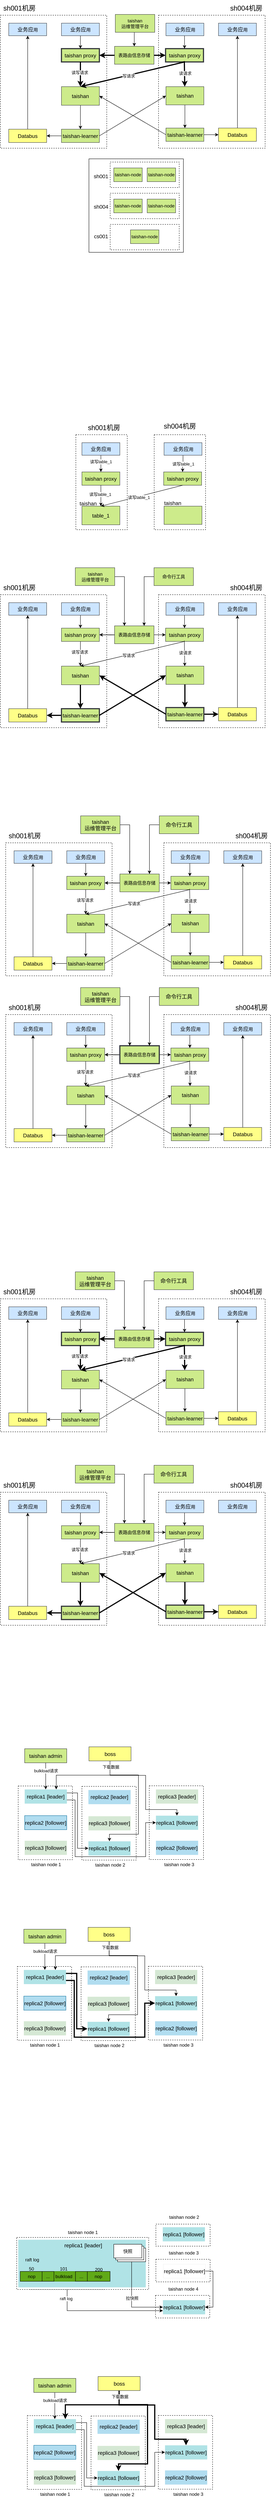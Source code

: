 <mxfile version="24.0.7" type="github">
  <diagram name="第 1 页" id="SUmOYy7VtTRGcbhbjFOq">
    <mxGraphModel dx="1434" dy="761" grid="0" gridSize="10" guides="1" tooltips="1" connect="1" arrows="1" fold="1" page="1" pageScale="1" pageWidth="827" pageHeight="1169" math="0" shadow="0">
      <root>
        <mxCell id="0" />
        <mxCell id="1" parent="0" />
        <mxCell id="boK0VUZgdgZWPOv1TJlZ-659" value="" style="rounded=0;whiteSpace=wrap;html=1;" vertex="1" parent="1">
          <mxGeometry x="134.5" y="6189" width="201" height="75" as="geometry" />
        </mxCell>
        <mxCell id="boK0VUZgdgZWPOv1TJlZ-654" value="" style="rounded=0;whiteSpace=wrap;html=1;dashed=1;" vertex="1" parent="1">
          <mxGeometry x="102" y="6127" width="348" height="137" as="geometry" />
        </mxCell>
        <mxCell id="boK0VUZgdgZWPOv1TJlZ-541" value="" style="rounded=0;whiteSpace=wrap;html=1;dashed=1;" vertex="1" parent="1">
          <mxGeometry x="451.5" y="4938.5" width="143" height="194" as="geometry" />
        </mxCell>
        <mxCell id="boK0VUZgdgZWPOv1TJlZ-540" value="" style="rounded=0;whiteSpace=wrap;html=1;dashed=1;" vertex="1" parent="1">
          <mxGeometry x="274" y="4940" width="143" height="194" as="geometry" />
        </mxCell>
        <mxCell id="boK0VUZgdgZWPOv1TJlZ-539" value="" style="rounded=0;whiteSpace=wrap;html=1;dashed=1;" vertex="1" parent="1">
          <mxGeometry x="106" y="4939" width="143" height="194" as="geometry" />
        </mxCell>
        <mxCell id="boK0VUZgdgZWPOv1TJlZ-249" value="" style="rounded=0;whiteSpace=wrap;html=1;dashed=1;" vertex="1" parent="1">
          <mxGeometry x="464.5" y="1383" width="135.5" height="250" as="geometry" />
        </mxCell>
        <mxCell id="boK0VUZgdgZWPOv1TJlZ-127" value="" style="rounded=0;whiteSpace=wrap;html=1;" vertex="1" parent="1">
          <mxGeometry x="292.5" y="657" width="249" height="246" as="geometry" />
        </mxCell>
        <mxCell id="boK0VUZgdgZWPOv1TJlZ-16" value="" style="rounded=0;whiteSpace=wrap;html=1;dashed=1;" vertex="1" parent="1">
          <mxGeometry x="59" y="279" width="280.5" height="350" as="geometry" />
        </mxCell>
        <mxCell id="boK0VUZgdgZWPOv1TJlZ-1" value="&lt;font style=&quot;font-size: 14px;&quot;&gt;taishan proxy&lt;/font&gt;" style="rounded=0;whiteSpace=wrap;html=1;fillColor=#cdeb8b;strokeColor=#36393d;strokeWidth=3;" vertex="1" parent="1">
          <mxGeometry x="220" y="367" width="100" height="35" as="geometry" />
        </mxCell>
        <mxCell id="boK0VUZgdgZWPOv1TJlZ-74" style="edgeStyle=orthogonalEdgeStyle;rounded=0;orthogonalLoop=1;jettySize=auto;html=1;exitX=0.5;exitY=1;exitDx=0;exitDy=0;entryX=0.5;entryY=0;entryDx=0;entryDy=0;" edge="1" parent="1" source="boK0VUZgdgZWPOv1TJlZ-6" target="boK0VUZgdgZWPOv1TJlZ-1">
          <mxGeometry relative="1" as="geometry" />
        </mxCell>
        <mxCell id="boK0VUZgdgZWPOv1TJlZ-6" value="&lt;font style=&quot;font-size: 14px;&quot;&gt;业务应&lt;/font&gt;用" style="rounded=0;whiteSpace=wrap;html=1;fillColor=#cce5ff;strokeColor=#36393d;" vertex="1" parent="1">
          <mxGeometry x="220" y="300" width="100" height="33" as="geometry" />
        </mxCell>
        <mxCell id="boK0VUZgdgZWPOv1TJlZ-21" value="&lt;span style=&quot;font-weight: normal;&quot;&gt;&lt;font style=&quot;font-size: 18px;&quot;&gt;sh001机房&lt;/font&gt;&lt;/span&gt;" style="text;strokeColor=none;fillColor=none;html=1;fontSize=24;fontStyle=1;verticalAlign=middle;align=center;" vertex="1" parent="1">
          <mxGeometry x="59" y="239" width="100" height="40" as="geometry" />
        </mxCell>
        <mxCell id="boK0VUZgdgZWPOv1TJlZ-96" style="edgeStyle=orthogonalEdgeStyle;rounded=0;orthogonalLoop=1;jettySize=auto;html=1;exitX=0;exitY=0.5;exitDx=0;exitDy=0;entryX=1;entryY=0.5;entryDx=0;entryDy=0;" edge="1" parent="1" source="boK0VUZgdgZWPOv1TJlZ-66" target="boK0VUZgdgZWPOv1TJlZ-95">
          <mxGeometry relative="1" as="geometry" />
        </mxCell>
        <mxCell id="boK0VUZgdgZWPOv1TJlZ-66" value="&lt;font style=&quot;font-size: 14px;&quot;&gt;taishan-learner&lt;/font&gt;" style="rounded=0;whiteSpace=wrap;html=1;fillColor=#cdeb8b;strokeColor=#36393d;" vertex="1" parent="1">
          <mxGeometry x="220" y="579" width="100" height="35" as="geometry" />
        </mxCell>
        <mxCell id="boK0VUZgdgZWPOv1TJlZ-67" value="" style="rounded=0;whiteSpace=wrap;html=1;dashed=1;" vertex="1" parent="1">
          <mxGeometry x="476" y="279" width="281" height="350" as="geometry" />
        </mxCell>
        <mxCell id="boK0VUZgdgZWPOv1TJlZ-68" value="&lt;font style=&quot;font-size: 14px;&quot;&gt;taishan proxy&lt;/font&gt;" style="rounded=0;whiteSpace=wrap;html=1;fillColor=#cdeb8b;strokeColor=#36393d;strokeWidth=3;" vertex="1" parent="1">
          <mxGeometry x="494.5" y="367" width="100" height="35" as="geometry" />
        </mxCell>
        <mxCell id="boK0VUZgdgZWPOv1TJlZ-75" style="edgeStyle=orthogonalEdgeStyle;rounded=0;orthogonalLoop=1;jettySize=auto;html=1;exitX=0.5;exitY=1;exitDx=0;exitDy=0;entryX=0.5;entryY=0;entryDx=0;entryDy=0;" edge="1" parent="1" source="boK0VUZgdgZWPOv1TJlZ-69" target="boK0VUZgdgZWPOv1TJlZ-68">
          <mxGeometry relative="1" as="geometry" />
        </mxCell>
        <mxCell id="boK0VUZgdgZWPOv1TJlZ-69" value="&lt;font style=&quot;font-size: 14px;&quot;&gt;业务应&lt;/font&gt;用" style="rounded=0;whiteSpace=wrap;html=1;fillColor=#cce5ff;strokeColor=#36393d;" vertex="1" parent="1">
          <mxGeometry x="495.5" y="300" width="100" height="33" as="geometry" />
        </mxCell>
        <mxCell id="boK0VUZgdgZWPOv1TJlZ-70" value="&lt;span style=&quot;font-weight: normal;&quot;&gt;&lt;font style=&quot;font-size: 18px;&quot;&gt;sh004机房&lt;/font&gt;&lt;/span&gt;" style="text;strokeColor=none;fillColor=none;html=1;fontSize=24;fontStyle=1;verticalAlign=middle;align=center;" vertex="1" parent="1">
          <mxGeometry x="657" y="239" width="100" height="40" as="geometry" />
        </mxCell>
        <mxCell id="boK0VUZgdgZWPOv1TJlZ-98" style="edgeStyle=orthogonalEdgeStyle;rounded=0;orthogonalLoop=1;jettySize=auto;html=1;exitX=1;exitY=0.5;exitDx=0;exitDy=0;" edge="1" parent="1" source="boK0VUZgdgZWPOv1TJlZ-73" target="boK0VUZgdgZWPOv1TJlZ-97">
          <mxGeometry relative="1" as="geometry" />
        </mxCell>
        <mxCell id="boK0VUZgdgZWPOv1TJlZ-73" value="&lt;font style=&quot;font-size: 14px;&quot;&gt;taishan-learner&lt;/font&gt;" style="rounded=0;whiteSpace=wrap;html=1;fillColor=#cdeb8b;strokeColor=#36393d;" vertex="1" parent="1">
          <mxGeometry x="495.5" y="576" width="100" height="35" as="geometry" />
        </mxCell>
        <mxCell id="boK0VUZgdgZWPOv1TJlZ-84" style="edgeStyle=orthogonalEdgeStyle;rounded=0;orthogonalLoop=1;jettySize=auto;html=1;exitX=0.5;exitY=1;exitDx=0;exitDy=0;entryX=0.5;entryY=0;entryDx=0;entryDy=0;" edge="1" parent="1" source="boK0VUZgdgZWPOv1TJlZ-77" target="boK0VUZgdgZWPOv1TJlZ-73">
          <mxGeometry relative="1" as="geometry" />
        </mxCell>
        <mxCell id="boK0VUZgdgZWPOv1TJlZ-77" value="&lt;font style=&quot;font-size: 14px;&quot;&gt;taishan&lt;/font&gt;" style="rounded=0;whiteSpace=wrap;html=1;fillColor=#cdeb8b;strokeColor=#36393d;" vertex="1" parent="1">
          <mxGeometry x="495.5" y="467" width="100" height="48" as="geometry" />
        </mxCell>
        <mxCell id="boK0VUZgdgZWPOv1TJlZ-83" style="edgeStyle=orthogonalEdgeStyle;rounded=0;orthogonalLoop=1;jettySize=auto;html=1;exitX=0.5;exitY=1;exitDx=0;exitDy=0;entryX=0.5;entryY=0;entryDx=0;entryDy=0;" edge="1" parent="1" source="boK0VUZgdgZWPOv1TJlZ-78" target="boK0VUZgdgZWPOv1TJlZ-66">
          <mxGeometry relative="1" as="geometry" />
        </mxCell>
        <mxCell id="boK0VUZgdgZWPOv1TJlZ-78" value="&lt;font style=&quot;font-size: 14px;&quot;&gt;taishan&lt;/font&gt;" style="rounded=0;whiteSpace=wrap;html=1;fillColor=#cdeb8b;strokeColor=#36393d;" vertex="1" parent="1">
          <mxGeometry x="220" y="467" width="100" height="49" as="geometry" />
        </mxCell>
        <mxCell id="boK0VUZgdgZWPOv1TJlZ-80" value="" style="endArrow=classic;html=1;rounded=0;exitX=0.5;exitY=1;exitDx=0;exitDy=0;entryX=0.5;entryY=0;entryDx=0;entryDy=0;strokeWidth=3;" edge="1" parent="1" source="boK0VUZgdgZWPOv1TJlZ-1" target="boK0VUZgdgZWPOv1TJlZ-78">
          <mxGeometry width="50" height="50" relative="1" as="geometry">
            <mxPoint x="501" y="572" as="sourcePoint" />
            <mxPoint x="551" y="522" as="targetPoint" />
          </mxGeometry>
        </mxCell>
        <mxCell id="boK0VUZgdgZWPOv1TJlZ-103" value="读写请求" style="edgeLabel;html=1;align=center;verticalAlign=middle;resizable=0;points=[];" vertex="1" connectable="0" parent="boK0VUZgdgZWPOv1TJlZ-80">
          <mxGeometry x="-0.139" y="-2" relative="1" as="geometry">
            <mxPoint as="offset" />
          </mxGeometry>
        </mxCell>
        <mxCell id="boK0VUZgdgZWPOv1TJlZ-81" value="" style="endArrow=classic;html=1;rounded=0;exitX=0.5;exitY=1;exitDx=0;exitDy=0;entryX=0.5;entryY=0;entryDx=0;entryDy=0;strokeWidth=3;" edge="1" parent="1" source="boK0VUZgdgZWPOv1TJlZ-68" target="boK0VUZgdgZWPOv1TJlZ-78">
          <mxGeometry width="50" height="50" relative="1" as="geometry">
            <mxPoint x="366" y="627" as="sourcePoint" />
            <mxPoint x="416" y="577" as="targetPoint" />
          </mxGeometry>
        </mxCell>
        <mxCell id="boK0VUZgdgZWPOv1TJlZ-104" value="写请求" style="edgeLabel;html=1;align=center;verticalAlign=middle;resizable=0;points=[];" vertex="1" connectable="0" parent="boK0VUZgdgZWPOv1TJlZ-81">
          <mxGeometry x="0.078" y="2" relative="1" as="geometry">
            <mxPoint as="offset" />
          </mxGeometry>
        </mxCell>
        <mxCell id="boK0VUZgdgZWPOv1TJlZ-82" value="" style="endArrow=classic;html=1;rounded=0;strokeWidth=3;" edge="1" parent="1" target="boK0VUZgdgZWPOv1TJlZ-77">
          <mxGeometry width="50" height="50" relative="1" as="geometry">
            <mxPoint x="544" y="400" as="sourcePoint" />
            <mxPoint x="451" y="522" as="targetPoint" />
          </mxGeometry>
        </mxCell>
        <mxCell id="boK0VUZgdgZWPOv1TJlZ-105" value="读请求" style="edgeLabel;html=1;align=center;verticalAlign=middle;resizable=0;points=[];" vertex="1" connectable="0" parent="boK0VUZgdgZWPOv1TJlZ-82">
          <mxGeometry x="-0.044" y="1" relative="1" as="geometry">
            <mxPoint as="offset" />
          </mxGeometry>
        </mxCell>
        <mxCell id="boK0VUZgdgZWPOv1TJlZ-86" style="edgeStyle=orthogonalEdgeStyle;rounded=0;orthogonalLoop=1;jettySize=auto;html=1;exitX=1;exitY=0.5;exitDx=0;exitDy=0;entryX=0;entryY=0.5;entryDx=0;entryDy=0;strokeWidth=3;" edge="1" parent="1" source="boK0VUZgdgZWPOv1TJlZ-85" target="boK0VUZgdgZWPOv1TJlZ-68">
          <mxGeometry relative="1" as="geometry" />
        </mxCell>
        <mxCell id="boK0VUZgdgZWPOv1TJlZ-87" style="edgeStyle=orthogonalEdgeStyle;rounded=0;orthogonalLoop=1;jettySize=auto;html=1;exitX=0;exitY=0.5;exitDx=0;exitDy=0;entryX=1;entryY=0.5;entryDx=0;entryDy=0;" edge="1" parent="1" target="boK0VUZgdgZWPOv1TJlZ-1">
          <mxGeometry relative="1" as="geometry">
            <mxPoint x="377" y="384.5" as="sourcePoint" />
          </mxGeometry>
        </mxCell>
        <mxCell id="boK0VUZgdgZWPOv1TJlZ-108" value="" style="edgeStyle=orthogonalEdgeStyle;rounded=0;orthogonalLoop=1;jettySize=auto;html=1;strokeWidth=3;" edge="1" parent="1" source="boK0VUZgdgZWPOv1TJlZ-85" target="boK0VUZgdgZWPOv1TJlZ-1">
          <mxGeometry relative="1" as="geometry" />
        </mxCell>
        <mxCell id="boK0VUZgdgZWPOv1TJlZ-85" value="表路由信息存储" style="rounded=0;whiteSpace=wrap;html=1;fillColor=#cdeb8b;strokeColor=#36393d;strokeWidth=1;" vertex="1" parent="1">
          <mxGeometry x="360" y="361" width="104" height="47" as="geometry" />
        </mxCell>
        <mxCell id="boK0VUZgdgZWPOv1TJlZ-88" style="edgeStyle=orthogonalEdgeStyle;rounded=0;orthogonalLoop=1;jettySize=auto;html=1;exitX=0.5;exitY=1;exitDx=0;exitDy=0;" edge="1" parent="1" source="boK0VUZgdgZWPOv1TJlZ-67" target="boK0VUZgdgZWPOv1TJlZ-67">
          <mxGeometry relative="1" as="geometry" />
        </mxCell>
        <mxCell id="boK0VUZgdgZWPOv1TJlZ-90" value="" style="endArrow=classic;html=1;rounded=0;exitX=1;exitY=0.5;exitDx=0;exitDy=0;entryX=0;entryY=0.5;entryDx=0;entryDy=0;" edge="1" parent="1" source="boK0VUZgdgZWPOv1TJlZ-66" target="boK0VUZgdgZWPOv1TJlZ-77">
          <mxGeometry width="50" height="50" relative="1" as="geometry">
            <mxPoint x="444" y="545" as="sourcePoint" />
            <mxPoint x="494" y="495" as="targetPoint" />
          </mxGeometry>
        </mxCell>
        <mxCell id="boK0VUZgdgZWPOv1TJlZ-91" value="" style="endArrow=classic;html=1;rounded=0;exitX=0;exitY=0.5;exitDx=0;exitDy=0;entryX=1;entryY=0.5;entryDx=0;entryDy=0;" edge="1" parent="1" source="boK0VUZgdgZWPOv1TJlZ-73" target="boK0VUZgdgZWPOv1TJlZ-78">
          <mxGeometry width="50" height="50" relative="1" as="geometry">
            <mxPoint x="444" y="545" as="sourcePoint" />
            <mxPoint x="494" y="495" as="targetPoint" />
          </mxGeometry>
        </mxCell>
        <mxCell id="boK0VUZgdgZWPOv1TJlZ-101" style="edgeStyle=orthogonalEdgeStyle;rounded=0;orthogonalLoop=1;jettySize=auto;html=1;exitX=0.5;exitY=0;exitDx=0;exitDy=0;" edge="1" parent="1" source="boK0VUZgdgZWPOv1TJlZ-95" target="boK0VUZgdgZWPOv1TJlZ-99">
          <mxGeometry relative="1" as="geometry" />
        </mxCell>
        <mxCell id="boK0VUZgdgZWPOv1TJlZ-95" value="&lt;span style=&quot;font-size: 14px;&quot;&gt;Databus&lt;/span&gt;" style="rounded=0;whiteSpace=wrap;html=1;fillColor=#ffff88;strokeColor=#36393d;" vertex="1" parent="1">
          <mxGeometry x="81" y="579" width="100" height="35" as="geometry" />
        </mxCell>
        <mxCell id="boK0VUZgdgZWPOv1TJlZ-102" style="edgeStyle=orthogonalEdgeStyle;rounded=0;orthogonalLoop=1;jettySize=auto;html=1;exitX=0.5;exitY=0;exitDx=0;exitDy=0;entryX=0.5;entryY=1;entryDx=0;entryDy=0;" edge="1" parent="1" source="boK0VUZgdgZWPOv1TJlZ-97" target="boK0VUZgdgZWPOv1TJlZ-100">
          <mxGeometry relative="1" as="geometry" />
        </mxCell>
        <mxCell id="boK0VUZgdgZWPOv1TJlZ-97" value="&lt;span style=&quot;font-size: 14px;&quot;&gt;Databus&lt;/span&gt;" style="rounded=0;whiteSpace=wrap;html=1;fillColor=#ffff88;strokeColor=#36393d;" vertex="1" parent="1">
          <mxGeometry x="634" y="576" width="100" height="35" as="geometry" />
        </mxCell>
        <mxCell id="boK0VUZgdgZWPOv1TJlZ-99" value="&lt;font style=&quot;font-size: 14px;&quot;&gt;业务应&lt;/font&gt;用" style="rounded=0;whiteSpace=wrap;html=1;fillColor=#cce5ff;strokeColor=#36393d;" vertex="1" parent="1">
          <mxGeometry x="81" y="300" width="100" height="33" as="geometry" />
        </mxCell>
        <mxCell id="boK0VUZgdgZWPOv1TJlZ-100" value="&lt;font style=&quot;font-size: 14px;&quot;&gt;业务应&lt;/font&gt;用" style="rounded=0;whiteSpace=wrap;html=1;fillColor=#cce5ff;strokeColor=#36393d;" vertex="1" parent="1">
          <mxGeometry x="634" y="300" width="100" height="33" as="geometry" />
        </mxCell>
        <mxCell id="boK0VUZgdgZWPOv1TJlZ-107" style="edgeStyle=orthogonalEdgeStyle;rounded=0;orthogonalLoop=1;jettySize=auto;html=1;exitX=0.5;exitY=1;exitDx=0;exitDy=0;entryX=0.5;entryY=0;entryDx=0;entryDy=0;" edge="1" parent="1" source="boK0VUZgdgZWPOv1TJlZ-106" target="boK0VUZgdgZWPOv1TJlZ-85">
          <mxGeometry relative="1" as="geometry" />
        </mxCell>
        <mxCell id="boK0VUZgdgZWPOv1TJlZ-106" value="taishan&lt;div&gt;运维管理平台&lt;/div&gt;" style="rounded=0;whiteSpace=wrap;html=1;fillColor=#cdeb8b;strokeColor=#36393d;" vertex="1" parent="1">
          <mxGeometry x="362" y="277" width="104" height="47" as="geometry" />
        </mxCell>
        <mxCell id="boK0VUZgdgZWPOv1TJlZ-109" value="" style="rounded=0;whiteSpace=wrap;html=1;dashed=1;" vertex="1" parent="1">
          <mxGeometry x="348.5" y="665.5" width="182" height="67" as="geometry" />
        </mxCell>
        <mxCell id="boK0VUZgdgZWPOv1TJlZ-112" value="taishan-node" style="rounded=0;whiteSpace=wrap;html=1;fillColor=#cdeb8b;strokeColor=#36393d;" vertex="1" parent="1">
          <mxGeometry x="358" y="681" width="75" height="36" as="geometry" />
        </mxCell>
        <mxCell id="boK0VUZgdgZWPOv1TJlZ-113" style="edgeStyle=orthogonalEdgeStyle;rounded=0;orthogonalLoop=1;jettySize=auto;html=1;exitX=0.5;exitY=1;exitDx=0;exitDy=0;" edge="1" parent="1" source="boK0VUZgdgZWPOv1TJlZ-112" target="boK0VUZgdgZWPOv1TJlZ-112">
          <mxGeometry relative="1" as="geometry" />
        </mxCell>
        <mxCell id="boK0VUZgdgZWPOv1TJlZ-114" value="taishan-node" style="rounded=0;whiteSpace=wrap;html=1;fillColor=#cdeb8b;strokeColor=#36393d;" vertex="1" parent="1">
          <mxGeometry x="446" y="681" width="75" height="36" as="geometry" />
        </mxCell>
        <mxCell id="boK0VUZgdgZWPOv1TJlZ-115" value="" style="rounded=0;whiteSpace=wrap;html=1;dashed=1;" vertex="1" parent="1">
          <mxGeometry x="348.5" y="747.5" width="182" height="67" as="geometry" />
        </mxCell>
        <mxCell id="boK0VUZgdgZWPOv1TJlZ-116" value="taishan-node" style="rounded=0;whiteSpace=wrap;html=1;fillColor=#cdeb8b;strokeColor=#36393d;" vertex="1" parent="1">
          <mxGeometry x="358" y="763" width="75" height="36" as="geometry" />
        </mxCell>
        <mxCell id="boK0VUZgdgZWPOv1TJlZ-117" style="edgeStyle=orthogonalEdgeStyle;rounded=0;orthogonalLoop=1;jettySize=auto;html=1;exitX=0.5;exitY=1;exitDx=0;exitDy=0;" edge="1" parent="1" source="boK0VUZgdgZWPOv1TJlZ-116" target="boK0VUZgdgZWPOv1TJlZ-116">
          <mxGeometry relative="1" as="geometry" />
        </mxCell>
        <mxCell id="boK0VUZgdgZWPOv1TJlZ-118" value="taishan-node" style="rounded=0;whiteSpace=wrap;html=1;fillColor=#cdeb8b;strokeColor=#36393d;" vertex="1" parent="1">
          <mxGeometry x="446" y="763" width="75" height="36" as="geometry" />
        </mxCell>
        <mxCell id="boK0VUZgdgZWPOv1TJlZ-119" value="" style="rounded=0;whiteSpace=wrap;html=1;dashed=1;" vertex="1" parent="1">
          <mxGeometry x="348.5" y="829.5" width="182" height="67" as="geometry" />
        </mxCell>
        <mxCell id="boK0VUZgdgZWPOv1TJlZ-120" value="taishan-node" style="rounded=0;whiteSpace=wrap;html=1;fillColor=#cdeb8b;strokeColor=#36393d;" vertex="1" parent="1">
          <mxGeometry x="402" y="844" width="75" height="36" as="geometry" />
        </mxCell>
        <mxCell id="boK0VUZgdgZWPOv1TJlZ-121" style="edgeStyle=orthogonalEdgeStyle;rounded=0;orthogonalLoop=1;jettySize=auto;html=1;exitX=0.5;exitY=1;exitDx=0;exitDy=0;" edge="1" parent="1" source="boK0VUZgdgZWPOv1TJlZ-120" target="boK0VUZgdgZWPOv1TJlZ-120">
          <mxGeometry relative="1" as="geometry" />
        </mxCell>
        <mxCell id="boK0VUZgdgZWPOv1TJlZ-123" value="&lt;span style=&quot;font-weight: normal;&quot;&gt;&lt;font style=&quot;font-size: 14px;&quot;&gt;sh001&lt;/font&gt;&lt;/span&gt;" style="text;strokeColor=none;fillColor=none;html=1;fontSize=24;fontStyle=1;verticalAlign=middle;align=center;" vertex="1" parent="1">
          <mxGeometry x="286.5" y="683" width="74" height="34" as="geometry" />
        </mxCell>
        <mxCell id="boK0VUZgdgZWPOv1TJlZ-124" value="&lt;span style=&quot;font-weight: normal;&quot;&gt;&lt;font style=&quot;font-size: 14px;&quot;&gt;sh004&lt;/font&gt;&lt;/span&gt;" style="text;strokeColor=none;fillColor=none;html=1;fontSize=24;fontStyle=1;verticalAlign=middle;align=center;" vertex="1" parent="1">
          <mxGeometry x="286.5" y="763" width="74" height="34" as="geometry" />
        </mxCell>
        <mxCell id="boK0VUZgdgZWPOv1TJlZ-125" value="&lt;span style=&quot;font-weight: normal;&quot;&gt;&lt;font style=&quot;font-size: 14px;&quot;&gt;cs001&lt;/font&gt;&lt;/span&gt;" style="text;strokeColor=none;fillColor=none;html=1;fontSize=24;fontStyle=1;verticalAlign=middle;align=center;" vertex="1" parent="1">
          <mxGeometry x="286.5" y="840.5" width="74" height="34" as="geometry" />
        </mxCell>
        <mxCell id="boK0VUZgdgZWPOv1TJlZ-207" value="" style="rounded=0;whiteSpace=wrap;html=1;dashed=1;" vertex="1" parent="1">
          <mxGeometry x="258" y="1383" width="135.5" height="250" as="geometry" />
        </mxCell>
        <mxCell id="boK0VUZgdgZWPOv1TJlZ-208" value="&lt;font style=&quot;font-size: 14px;&quot;&gt;taishan proxy&lt;/font&gt;" style="rounded=0;whiteSpace=wrap;html=1;fillColor=#cdeb8b;strokeColor=#36393d;strokeWidth=1;" vertex="1" parent="1">
          <mxGeometry x="274" y="1481" width="100" height="35" as="geometry" />
        </mxCell>
        <mxCell id="boK0VUZgdgZWPOv1TJlZ-209" style="edgeStyle=orthogonalEdgeStyle;rounded=0;orthogonalLoop=1;jettySize=auto;html=1;exitX=0.5;exitY=1;exitDx=0;exitDy=0;entryX=0.5;entryY=0;entryDx=0;entryDy=0;" edge="1" parent="1" source="boK0VUZgdgZWPOv1TJlZ-210" target="boK0VUZgdgZWPOv1TJlZ-208">
          <mxGeometry relative="1" as="geometry" />
        </mxCell>
        <mxCell id="boK0VUZgdgZWPOv1TJlZ-253" value="读写table_1" style="edgeLabel;html=1;align=center;verticalAlign=middle;resizable=0;points=[];" vertex="1" connectable="0" parent="boK0VUZgdgZWPOv1TJlZ-209">
          <mxGeometry x="-0.235" relative="1" as="geometry">
            <mxPoint as="offset" />
          </mxGeometry>
        </mxCell>
        <mxCell id="boK0VUZgdgZWPOv1TJlZ-210" value="&lt;font style=&quot;font-size: 14px;&quot;&gt;业务应&lt;/font&gt;用" style="rounded=0;whiteSpace=wrap;html=1;fillColor=#cce5ff;strokeColor=#36393d;" vertex="1" parent="1">
          <mxGeometry x="274" y="1404" width="100" height="33" as="geometry" />
        </mxCell>
        <mxCell id="boK0VUZgdgZWPOv1TJlZ-211" value="&lt;span style=&quot;font-weight: normal;&quot;&gt;&lt;font style=&quot;font-size: 18px;&quot;&gt;sh001机房&lt;/font&gt;&lt;/span&gt;" style="text;strokeColor=none;fillColor=none;html=1;fontSize=24;fontStyle=1;verticalAlign=middle;align=center;" vertex="1" parent="1">
          <mxGeometry x="282" y="1343" width="100" height="40" as="geometry" />
        </mxCell>
        <mxCell id="boK0VUZgdgZWPOv1TJlZ-215" value="&lt;font style=&quot;font-size: 14px;&quot;&gt;taishan proxy&lt;/font&gt;" style="rounded=0;whiteSpace=wrap;html=1;fillColor=#cdeb8b;strokeColor=#36393d;strokeWidth=1;" vertex="1" parent="1">
          <mxGeometry x="489.5" y="1481" width="100" height="35" as="geometry" />
        </mxCell>
        <mxCell id="boK0VUZgdgZWPOv1TJlZ-216" style="edgeStyle=orthogonalEdgeStyle;rounded=0;orthogonalLoop=1;jettySize=auto;html=1;exitX=0.5;exitY=1;exitDx=0;exitDy=0;entryX=0.5;entryY=0;entryDx=0;entryDy=0;" edge="1" parent="1" source="boK0VUZgdgZWPOv1TJlZ-217" target="boK0VUZgdgZWPOv1TJlZ-215">
          <mxGeometry relative="1" as="geometry" />
        </mxCell>
        <mxCell id="boK0VUZgdgZWPOv1TJlZ-254" value="读写table_1" style="edgeLabel;html=1;align=center;verticalAlign=middle;resizable=0;points=[];" vertex="1" connectable="0" parent="boK0VUZgdgZWPOv1TJlZ-216">
          <mxGeometry x="-0.029" y="1" relative="1" as="geometry">
            <mxPoint as="offset" />
          </mxGeometry>
        </mxCell>
        <mxCell id="boK0VUZgdgZWPOv1TJlZ-217" value="&lt;font style=&quot;font-size: 14px;&quot;&gt;业务应&lt;/font&gt;用" style="rounded=0;whiteSpace=wrap;html=1;fillColor=#cce5ff;strokeColor=#36393d;" vertex="1" parent="1">
          <mxGeometry x="490.5" y="1404" width="100" height="33" as="geometry" />
        </mxCell>
        <mxCell id="boK0VUZgdgZWPOv1TJlZ-222" value="" style="rounded=0;whiteSpace=wrap;html=1;fillColor=#cdeb8b;strokeColor=#36393d;" vertex="1" parent="1">
          <mxGeometry x="490.5" y="1571" width="100" height="48" as="geometry" />
        </mxCell>
        <mxCell id="boK0VUZgdgZWPOv1TJlZ-224" value="&lt;span style=&quot;font-size: 14px;&quot;&gt;table_1&lt;/span&gt;" style="rounded=0;whiteSpace=wrap;html=1;fillColor=#cdeb8b;strokeColor=#36393d;" vertex="1" parent="1">
          <mxGeometry x="274" y="1571" width="100" height="49" as="geometry" />
        </mxCell>
        <mxCell id="boK0VUZgdgZWPOv1TJlZ-225" value="" style="endArrow=classic;html=1;rounded=0;exitX=0.5;exitY=1;exitDx=0;exitDy=0;entryX=0.5;entryY=0;entryDx=0;entryDy=0;strokeWidth=1;" edge="1" parent="1" source="boK0VUZgdgZWPOv1TJlZ-208" target="boK0VUZgdgZWPOv1TJlZ-224">
          <mxGeometry width="50" height="50" relative="1" as="geometry">
            <mxPoint x="555" y="1676" as="sourcePoint" />
            <mxPoint x="605" y="1626" as="targetPoint" />
          </mxGeometry>
        </mxCell>
        <mxCell id="boK0VUZgdgZWPOv1TJlZ-226" value="读写table_1" style="edgeLabel;html=1;align=center;verticalAlign=middle;resizable=0;points=[];" vertex="1" connectable="0" parent="boK0VUZgdgZWPOv1TJlZ-225">
          <mxGeometry x="-0.139" y="-2" relative="1" as="geometry">
            <mxPoint as="offset" />
          </mxGeometry>
        </mxCell>
        <mxCell id="boK0VUZgdgZWPOv1TJlZ-227" value="" style="endArrow=classic;html=1;rounded=0;exitX=0.5;exitY=1;exitDx=0;exitDy=0;entryX=0.5;entryY=0;entryDx=0;entryDy=0;strokeWidth=1;" edge="1" parent="1" source="boK0VUZgdgZWPOv1TJlZ-215" target="boK0VUZgdgZWPOv1TJlZ-224">
          <mxGeometry width="50" height="50" relative="1" as="geometry">
            <mxPoint x="420" y="1731" as="sourcePoint" />
            <mxPoint x="470" y="1681" as="targetPoint" />
          </mxGeometry>
        </mxCell>
        <mxCell id="boK0VUZgdgZWPOv1TJlZ-228" value="读写table_1" style="edgeLabel;html=1;align=center;verticalAlign=middle;resizable=0;points=[];" vertex="1" connectable="0" parent="boK0VUZgdgZWPOv1TJlZ-227">
          <mxGeometry x="0.078" y="2" relative="1" as="geometry">
            <mxPoint as="offset" />
          </mxGeometry>
        </mxCell>
        <mxCell id="boK0VUZgdgZWPOv1TJlZ-235" style="edgeStyle=orthogonalEdgeStyle;rounded=0;orthogonalLoop=1;jettySize=auto;html=1;exitX=0.5;exitY=1;exitDx=0;exitDy=0;" edge="1" parent="1">
          <mxGeometry relative="1" as="geometry">
            <mxPoint x="641.5" y="1371" as="sourcePoint" />
            <mxPoint x="641.5" y="1371" as="targetPoint" />
          </mxGeometry>
        </mxCell>
        <mxCell id="boK0VUZgdgZWPOv1TJlZ-252" value="&lt;span style=&quot;font-weight: normal;&quot;&gt;&lt;font style=&quot;font-size: 18px;&quot;&gt;sh004机房&lt;/font&gt;&lt;/span&gt;" style="text;strokeColor=none;fillColor=none;html=1;fontSize=24;fontStyle=1;verticalAlign=middle;align=center;" vertex="1" parent="1">
          <mxGeometry x="482.25" y="1339" width="100" height="40" as="geometry" />
        </mxCell>
        <mxCell id="boK0VUZgdgZWPOv1TJlZ-255" value="&lt;font style=&quot;font-size: 14px; font-weight: normal;&quot;&gt;taishan&lt;/font&gt;" style="text;strokeColor=none;fillColor=none;html=1;fontSize=24;fontStyle=1;verticalAlign=middle;align=center;" vertex="1" parent="1">
          <mxGeometry x="267" y="1553" width="46" height="16" as="geometry" />
        </mxCell>
        <mxCell id="boK0VUZgdgZWPOv1TJlZ-257" value="&lt;font style=&quot;font-size: 14px; font-weight: normal;&quot;&gt;taishan&lt;/font&gt;" style="text;strokeColor=none;fillColor=none;html=1;fontSize=24;fontStyle=1;verticalAlign=middle;align=center;" vertex="1" parent="1">
          <mxGeometry x="489.5" y="1552" width="46" height="16" as="geometry" />
        </mxCell>
        <mxCell id="boK0VUZgdgZWPOv1TJlZ-259" value="" style="rounded=0;whiteSpace=wrap;html=1;dashed=1;" vertex="1" parent="1">
          <mxGeometry x="59" y="1804" width="280.5" height="350" as="geometry" />
        </mxCell>
        <mxCell id="boK0VUZgdgZWPOv1TJlZ-260" value="&lt;font style=&quot;font-size: 14px;&quot;&gt;taishan proxy&lt;/font&gt;" style="rounded=0;whiteSpace=wrap;html=1;fillColor=#cdeb8b;strokeColor=#36393d;strokeWidth=1;" vertex="1" parent="1">
          <mxGeometry x="220" y="1892" width="100" height="35" as="geometry" />
        </mxCell>
        <mxCell id="boK0VUZgdgZWPOv1TJlZ-261" style="edgeStyle=orthogonalEdgeStyle;rounded=0;orthogonalLoop=1;jettySize=auto;html=1;exitX=0.5;exitY=1;exitDx=0;exitDy=0;entryX=0.5;entryY=0;entryDx=0;entryDy=0;" edge="1" parent="1" source="boK0VUZgdgZWPOv1TJlZ-262" target="boK0VUZgdgZWPOv1TJlZ-260">
          <mxGeometry relative="1" as="geometry" />
        </mxCell>
        <mxCell id="boK0VUZgdgZWPOv1TJlZ-262" value="&lt;font style=&quot;font-size: 14px;&quot;&gt;业务应&lt;/font&gt;用" style="rounded=0;whiteSpace=wrap;html=1;fillColor=#cce5ff;strokeColor=#36393d;" vertex="1" parent="1">
          <mxGeometry x="220" y="1825" width="100" height="33" as="geometry" />
        </mxCell>
        <mxCell id="boK0VUZgdgZWPOv1TJlZ-263" value="&lt;span style=&quot;font-weight: normal;&quot;&gt;&lt;font style=&quot;font-size: 18px;&quot;&gt;sh001机房&lt;/font&gt;&lt;/span&gt;" style="text;strokeColor=none;fillColor=none;html=1;fontSize=24;fontStyle=1;verticalAlign=middle;align=center;" vertex="1" parent="1">
          <mxGeometry x="59" y="1764" width="100" height="40" as="geometry" />
        </mxCell>
        <mxCell id="boK0VUZgdgZWPOv1TJlZ-264" style="edgeStyle=orthogonalEdgeStyle;rounded=0;orthogonalLoop=1;jettySize=auto;html=1;exitX=0;exitY=0.5;exitDx=0;exitDy=0;entryX=1;entryY=0.5;entryDx=0;entryDy=0;strokeWidth=3;" edge="1" parent="1" source="boK0VUZgdgZWPOv1TJlZ-265" target="boK0VUZgdgZWPOv1TJlZ-291">
          <mxGeometry relative="1" as="geometry" />
        </mxCell>
        <mxCell id="boK0VUZgdgZWPOv1TJlZ-265" value="&lt;font style=&quot;font-size: 14px;&quot;&gt;taishan-learner&lt;/font&gt;" style="rounded=0;whiteSpace=wrap;html=1;fillColor=#cdeb8b;strokeColor=#36393d;strokeWidth=3;" vertex="1" parent="1">
          <mxGeometry x="220" y="2104" width="100" height="35" as="geometry" />
        </mxCell>
        <mxCell id="boK0VUZgdgZWPOv1TJlZ-266" value="" style="rounded=0;whiteSpace=wrap;html=1;dashed=1;" vertex="1" parent="1">
          <mxGeometry x="476" y="1804" width="281" height="350" as="geometry" />
        </mxCell>
        <mxCell id="boK0VUZgdgZWPOv1TJlZ-267" value="&lt;font style=&quot;font-size: 14px;&quot;&gt;taishan proxy&lt;/font&gt;" style="rounded=0;whiteSpace=wrap;html=1;fillColor=#cdeb8b;strokeColor=#36393d;strokeWidth=1;" vertex="1" parent="1">
          <mxGeometry x="494.5" y="1892" width="100" height="35" as="geometry" />
        </mxCell>
        <mxCell id="boK0VUZgdgZWPOv1TJlZ-268" style="edgeStyle=orthogonalEdgeStyle;rounded=0;orthogonalLoop=1;jettySize=auto;html=1;exitX=0.5;exitY=1;exitDx=0;exitDy=0;entryX=0.5;entryY=0;entryDx=0;entryDy=0;" edge="1" parent="1" source="boK0VUZgdgZWPOv1TJlZ-269" target="boK0VUZgdgZWPOv1TJlZ-267">
          <mxGeometry relative="1" as="geometry" />
        </mxCell>
        <mxCell id="boK0VUZgdgZWPOv1TJlZ-269" value="&lt;font style=&quot;font-size: 14px;&quot;&gt;业务应&lt;/font&gt;用" style="rounded=0;whiteSpace=wrap;html=1;fillColor=#cce5ff;strokeColor=#36393d;" vertex="1" parent="1">
          <mxGeometry x="495.5" y="1825" width="100" height="33" as="geometry" />
        </mxCell>
        <mxCell id="boK0VUZgdgZWPOv1TJlZ-270" value="&lt;span style=&quot;font-weight: normal;&quot;&gt;&lt;font style=&quot;font-size: 18px;&quot;&gt;sh004机房&lt;/font&gt;&lt;/span&gt;" style="text;strokeColor=none;fillColor=none;html=1;fontSize=24;fontStyle=1;verticalAlign=middle;align=center;" vertex="1" parent="1">
          <mxGeometry x="657" y="1764" width="100" height="40" as="geometry" />
        </mxCell>
        <mxCell id="boK0VUZgdgZWPOv1TJlZ-271" style="edgeStyle=orthogonalEdgeStyle;rounded=0;orthogonalLoop=1;jettySize=auto;html=1;exitX=1;exitY=0.5;exitDx=0;exitDy=0;strokeWidth=3;" edge="1" parent="1" source="boK0VUZgdgZWPOv1TJlZ-272" target="boK0VUZgdgZWPOv1TJlZ-293">
          <mxGeometry relative="1" as="geometry" />
        </mxCell>
        <mxCell id="boK0VUZgdgZWPOv1TJlZ-272" value="&lt;font style=&quot;font-size: 14px;&quot;&gt;taishan-learner&lt;/font&gt;" style="rounded=0;whiteSpace=wrap;html=1;fillColor=#cdeb8b;strokeColor=#36393d;strokeWidth=3;" vertex="1" parent="1">
          <mxGeometry x="495.5" y="2101" width="100" height="35" as="geometry" />
        </mxCell>
        <mxCell id="boK0VUZgdgZWPOv1TJlZ-273" style="edgeStyle=orthogonalEdgeStyle;rounded=0;orthogonalLoop=1;jettySize=auto;html=1;exitX=0.5;exitY=1;exitDx=0;exitDy=0;entryX=0.5;entryY=0;entryDx=0;entryDy=0;strokeWidth=3;" edge="1" parent="1" source="boK0VUZgdgZWPOv1TJlZ-274" target="boK0VUZgdgZWPOv1TJlZ-272">
          <mxGeometry relative="1" as="geometry" />
        </mxCell>
        <mxCell id="boK0VUZgdgZWPOv1TJlZ-274" value="&lt;font style=&quot;font-size: 14px;&quot;&gt;taishan&lt;/font&gt;" style="rounded=0;whiteSpace=wrap;html=1;fillColor=#cdeb8b;strokeColor=#36393d;" vertex="1" parent="1">
          <mxGeometry x="495.5" y="1992" width="100" height="48" as="geometry" />
        </mxCell>
        <mxCell id="boK0VUZgdgZWPOv1TJlZ-275" style="edgeStyle=orthogonalEdgeStyle;rounded=0;orthogonalLoop=1;jettySize=auto;html=1;exitX=0.5;exitY=1;exitDx=0;exitDy=0;entryX=0.5;entryY=0;entryDx=0;entryDy=0;strokeWidth=3;" edge="1" parent="1" source="boK0VUZgdgZWPOv1TJlZ-276" target="boK0VUZgdgZWPOv1TJlZ-265">
          <mxGeometry relative="1" as="geometry" />
        </mxCell>
        <mxCell id="boK0VUZgdgZWPOv1TJlZ-276" value="&lt;font style=&quot;font-size: 14px;&quot;&gt;taishan&lt;/font&gt;" style="rounded=0;whiteSpace=wrap;html=1;fillColor=#cdeb8b;strokeColor=#36393d;" vertex="1" parent="1">
          <mxGeometry x="220" y="1992" width="100" height="49" as="geometry" />
        </mxCell>
        <mxCell id="boK0VUZgdgZWPOv1TJlZ-277" value="" style="endArrow=classic;html=1;rounded=0;exitX=0.5;exitY=1;exitDx=0;exitDy=0;entryX=0.5;entryY=0;entryDx=0;entryDy=0;strokeWidth=1;" edge="1" parent="1" source="boK0VUZgdgZWPOv1TJlZ-260" target="boK0VUZgdgZWPOv1TJlZ-276">
          <mxGeometry width="50" height="50" relative="1" as="geometry">
            <mxPoint x="501" y="2097" as="sourcePoint" />
            <mxPoint x="551" y="2047" as="targetPoint" />
          </mxGeometry>
        </mxCell>
        <mxCell id="boK0VUZgdgZWPOv1TJlZ-278" value="读写请求" style="edgeLabel;html=1;align=center;verticalAlign=middle;resizable=0;points=[];" vertex="1" connectable="0" parent="boK0VUZgdgZWPOv1TJlZ-277">
          <mxGeometry x="-0.139" y="-2" relative="1" as="geometry">
            <mxPoint as="offset" />
          </mxGeometry>
        </mxCell>
        <mxCell id="boK0VUZgdgZWPOv1TJlZ-279" value="" style="endArrow=classic;html=1;rounded=0;exitX=0.5;exitY=1;exitDx=0;exitDy=0;entryX=0.5;entryY=0;entryDx=0;entryDy=0;strokeWidth=1;" edge="1" parent="1" source="boK0VUZgdgZWPOv1TJlZ-267" target="boK0VUZgdgZWPOv1TJlZ-276">
          <mxGeometry width="50" height="50" relative="1" as="geometry">
            <mxPoint x="366" y="2152" as="sourcePoint" />
            <mxPoint x="416" y="2102" as="targetPoint" />
          </mxGeometry>
        </mxCell>
        <mxCell id="boK0VUZgdgZWPOv1TJlZ-280" value="写请求" style="edgeLabel;html=1;align=center;verticalAlign=middle;resizable=0;points=[];" vertex="1" connectable="0" parent="boK0VUZgdgZWPOv1TJlZ-279">
          <mxGeometry x="0.078" y="2" relative="1" as="geometry">
            <mxPoint as="offset" />
          </mxGeometry>
        </mxCell>
        <mxCell id="boK0VUZgdgZWPOv1TJlZ-281" value="" style="endArrow=classic;html=1;rounded=0;strokeWidth=1;" edge="1" parent="1" target="boK0VUZgdgZWPOv1TJlZ-274">
          <mxGeometry width="50" height="50" relative="1" as="geometry">
            <mxPoint x="544" y="1925" as="sourcePoint" />
            <mxPoint x="451" y="2047" as="targetPoint" />
          </mxGeometry>
        </mxCell>
        <mxCell id="boK0VUZgdgZWPOv1TJlZ-282" value="读请求" style="edgeLabel;html=1;align=center;verticalAlign=middle;resizable=0;points=[];" vertex="1" connectable="0" parent="boK0VUZgdgZWPOv1TJlZ-281">
          <mxGeometry x="-0.044" y="1" relative="1" as="geometry">
            <mxPoint as="offset" />
          </mxGeometry>
        </mxCell>
        <mxCell id="boK0VUZgdgZWPOv1TJlZ-283" style="edgeStyle=orthogonalEdgeStyle;rounded=0;orthogonalLoop=1;jettySize=auto;html=1;exitX=1;exitY=0.5;exitDx=0;exitDy=0;entryX=0;entryY=0.5;entryDx=0;entryDy=0;strokeWidth=1;" edge="1" parent="1" source="boK0VUZgdgZWPOv1TJlZ-286" target="boK0VUZgdgZWPOv1TJlZ-267">
          <mxGeometry relative="1" as="geometry" />
        </mxCell>
        <mxCell id="boK0VUZgdgZWPOv1TJlZ-284" style="edgeStyle=orthogonalEdgeStyle;rounded=0;orthogonalLoop=1;jettySize=auto;html=1;exitX=0;exitY=0.5;exitDx=0;exitDy=0;entryX=1;entryY=0.5;entryDx=0;entryDy=0;" edge="1" parent="1" target="boK0VUZgdgZWPOv1TJlZ-260">
          <mxGeometry relative="1" as="geometry">
            <mxPoint x="377" y="1909.5" as="sourcePoint" />
          </mxGeometry>
        </mxCell>
        <mxCell id="boK0VUZgdgZWPOv1TJlZ-285" value="" style="edgeStyle=orthogonalEdgeStyle;rounded=0;orthogonalLoop=1;jettySize=auto;html=1;strokeWidth=1;" edge="1" parent="1" source="boK0VUZgdgZWPOv1TJlZ-286" target="boK0VUZgdgZWPOv1TJlZ-260">
          <mxGeometry relative="1" as="geometry" />
        </mxCell>
        <mxCell id="boK0VUZgdgZWPOv1TJlZ-286" value="表路由信息存储" style="rounded=0;whiteSpace=wrap;html=1;fillColor=#cdeb8b;strokeColor=#36393d;strokeWidth=1;" vertex="1" parent="1">
          <mxGeometry x="360" y="1886" width="104" height="47" as="geometry" />
        </mxCell>
        <mxCell id="boK0VUZgdgZWPOv1TJlZ-287" style="edgeStyle=orthogonalEdgeStyle;rounded=0;orthogonalLoop=1;jettySize=auto;html=1;exitX=0.5;exitY=1;exitDx=0;exitDy=0;" edge="1" parent="1" source="boK0VUZgdgZWPOv1TJlZ-266" target="boK0VUZgdgZWPOv1TJlZ-266">
          <mxGeometry relative="1" as="geometry" />
        </mxCell>
        <mxCell id="boK0VUZgdgZWPOv1TJlZ-288" value="" style="endArrow=classic;html=1;rounded=0;exitX=1;exitY=0.5;exitDx=0;exitDy=0;entryX=0;entryY=0.5;entryDx=0;entryDy=0;strokeWidth=3;" edge="1" parent="1" source="boK0VUZgdgZWPOv1TJlZ-265" target="boK0VUZgdgZWPOv1TJlZ-274">
          <mxGeometry width="50" height="50" relative="1" as="geometry">
            <mxPoint x="444" y="2070" as="sourcePoint" />
            <mxPoint x="494" y="2020" as="targetPoint" />
          </mxGeometry>
        </mxCell>
        <mxCell id="boK0VUZgdgZWPOv1TJlZ-289" value="" style="endArrow=classic;html=1;rounded=0;exitX=0;exitY=0.5;exitDx=0;exitDy=0;entryX=1;entryY=0.5;entryDx=0;entryDy=0;strokeWidth=3;" edge="1" parent="1" source="boK0VUZgdgZWPOv1TJlZ-272" target="boK0VUZgdgZWPOv1TJlZ-276">
          <mxGeometry width="50" height="50" relative="1" as="geometry">
            <mxPoint x="444" y="2070" as="sourcePoint" />
            <mxPoint x="494" y="2020" as="targetPoint" />
          </mxGeometry>
        </mxCell>
        <mxCell id="boK0VUZgdgZWPOv1TJlZ-301" style="edgeStyle=orthogonalEdgeStyle;rounded=0;orthogonalLoop=1;jettySize=auto;html=1;exitX=0.5;exitY=0;exitDx=0;exitDy=0;entryX=0.5;entryY=1;entryDx=0;entryDy=0;" edge="1" parent="1" source="boK0VUZgdgZWPOv1TJlZ-291" target="boK0VUZgdgZWPOv1TJlZ-294">
          <mxGeometry relative="1" as="geometry" />
        </mxCell>
        <mxCell id="boK0VUZgdgZWPOv1TJlZ-291" value="&lt;span style=&quot;font-size: 14px;&quot;&gt;Databus&lt;/span&gt;" style="rounded=0;whiteSpace=wrap;html=1;fillColor=#ffff88;strokeColor=#36393d;" vertex="1" parent="1">
          <mxGeometry x="81" y="2104" width="100" height="35" as="geometry" />
        </mxCell>
        <mxCell id="boK0VUZgdgZWPOv1TJlZ-720" style="edgeStyle=orthogonalEdgeStyle;rounded=0;orthogonalLoop=1;jettySize=auto;html=1;exitX=0.5;exitY=0;exitDx=0;exitDy=0;entryX=0.5;entryY=1;entryDx=0;entryDy=0;" edge="1" parent="1" source="boK0VUZgdgZWPOv1TJlZ-293" target="boK0VUZgdgZWPOv1TJlZ-295">
          <mxGeometry relative="1" as="geometry" />
        </mxCell>
        <mxCell id="boK0VUZgdgZWPOv1TJlZ-293" value="&lt;span style=&quot;font-size: 14px;&quot;&gt;Databus&lt;/span&gt;" style="rounded=0;whiteSpace=wrap;html=1;fillColor=#ffff88;strokeColor=#36393d;" vertex="1" parent="1">
          <mxGeometry x="634" y="2101" width="100" height="35" as="geometry" />
        </mxCell>
        <mxCell id="boK0VUZgdgZWPOv1TJlZ-294" value="&lt;font style=&quot;font-size: 14px;&quot;&gt;业务应&lt;/font&gt;用" style="rounded=0;whiteSpace=wrap;html=1;fillColor=#cce5ff;strokeColor=#36393d;" vertex="1" parent="1">
          <mxGeometry x="81" y="1825" width="100" height="33" as="geometry" />
        </mxCell>
        <mxCell id="boK0VUZgdgZWPOv1TJlZ-295" value="&lt;font style=&quot;font-size: 14px;&quot;&gt;业务应&lt;/font&gt;用" style="rounded=0;whiteSpace=wrap;html=1;fillColor=#cce5ff;strokeColor=#36393d;" vertex="1" parent="1">
          <mxGeometry x="634" y="1825" width="100" height="33" as="geometry" />
        </mxCell>
        <mxCell id="boK0VUZgdgZWPOv1TJlZ-303" style="edgeStyle=orthogonalEdgeStyle;rounded=0;orthogonalLoop=1;jettySize=auto;html=1;exitX=1;exitY=0.5;exitDx=0;exitDy=0;entryX=0.25;entryY=0;entryDx=0;entryDy=0;" edge="1" parent="1" source="boK0VUZgdgZWPOv1TJlZ-297" target="boK0VUZgdgZWPOv1TJlZ-286">
          <mxGeometry relative="1" as="geometry" />
        </mxCell>
        <mxCell id="boK0VUZgdgZWPOv1TJlZ-297" value="taishan&lt;div&gt;运维管理平台&lt;/div&gt;" style="rounded=0;whiteSpace=wrap;html=1;fillColor=#cdeb8b;strokeColor=#36393d;" vertex="1" parent="1">
          <mxGeometry x="256.5" y="1733" width="104" height="47" as="geometry" />
        </mxCell>
        <mxCell id="boK0VUZgdgZWPOv1TJlZ-304" style="edgeStyle=orthogonalEdgeStyle;rounded=0;orthogonalLoop=1;jettySize=auto;html=1;exitX=0;exitY=0.5;exitDx=0;exitDy=0;entryX=0.75;entryY=0;entryDx=0;entryDy=0;" edge="1" parent="1" source="boK0VUZgdgZWPOv1TJlZ-302" target="boK0VUZgdgZWPOv1TJlZ-286">
          <mxGeometry relative="1" as="geometry" />
        </mxCell>
        <mxCell id="boK0VUZgdgZWPOv1TJlZ-302" value="命令行工具" style="rounded=0;whiteSpace=wrap;html=1;fillColor=#cdeb8b;strokeColor=#36393d;" vertex="1" parent="1">
          <mxGeometry x="464" y="1733" width="104" height="47" as="geometry" />
        </mxCell>
        <mxCell id="boK0VUZgdgZWPOv1TJlZ-345" value="" style="rounded=0;whiteSpace=wrap;html=1;dashed=1;" vertex="1" parent="1">
          <mxGeometry x="73" y="2457" width="280.5" height="350" as="geometry" />
        </mxCell>
        <mxCell id="boK0VUZgdgZWPOv1TJlZ-346" value="&lt;font style=&quot;font-size: 14px;&quot;&gt;taishan proxy&lt;/font&gt;" style="rounded=0;whiteSpace=wrap;html=1;fillColor=#cdeb8b;strokeColor=#36393d;strokeWidth=1;" vertex="1" parent="1">
          <mxGeometry x="234" y="2545" width="100" height="35" as="geometry" />
        </mxCell>
        <mxCell id="boK0VUZgdgZWPOv1TJlZ-347" style="edgeStyle=orthogonalEdgeStyle;rounded=0;orthogonalLoop=1;jettySize=auto;html=1;exitX=0.5;exitY=1;exitDx=0;exitDy=0;entryX=0.5;entryY=0;entryDx=0;entryDy=0;" edge="1" parent="1" source="boK0VUZgdgZWPOv1TJlZ-348" target="boK0VUZgdgZWPOv1TJlZ-346">
          <mxGeometry relative="1" as="geometry" />
        </mxCell>
        <mxCell id="boK0VUZgdgZWPOv1TJlZ-348" value="&lt;font style=&quot;font-size: 14px;&quot;&gt;业务应&lt;/font&gt;用" style="rounded=0;whiteSpace=wrap;html=1;fillColor=#cce5ff;strokeColor=#36393d;" vertex="1" parent="1">
          <mxGeometry x="234" y="2478" width="100" height="33" as="geometry" />
        </mxCell>
        <mxCell id="boK0VUZgdgZWPOv1TJlZ-349" value="&lt;span style=&quot;font-weight: normal;&quot;&gt;&lt;font style=&quot;font-size: 18px;&quot;&gt;sh001机房&lt;/font&gt;&lt;/span&gt;" style="text;strokeColor=none;fillColor=none;html=1;fontSize=24;fontStyle=1;verticalAlign=middle;align=center;" vertex="1" parent="1">
          <mxGeometry x="73" y="2417" width="100" height="40" as="geometry" />
        </mxCell>
        <mxCell id="boK0VUZgdgZWPOv1TJlZ-350" style="edgeStyle=orthogonalEdgeStyle;rounded=0;orthogonalLoop=1;jettySize=auto;html=1;exitX=0;exitY=0.5;exitDx=0;exitDy=0;entryX=1;entryY=0.5;entryDx=0;entryDy=0;strokeWidth=1;" edge="1" parent="1" source="boK0VUZgdgZWPOv1TJlZ-351" target="boK0VUZgdgZWPOv1TJlZ-377">
          <mxGeometry relative="1" as="geometry" />
        </mxCell>
        <mxCell id="boK0VUZgdgZWPOv1TJlZ-351" value="&lt;font style=&quot;font-size: 14px;&quot;&gt;taishan-learner&lt;/font&gt;" style="rounded=0;whiteSpace=wrap;html=1;fillColor=#cdeb8b;strokeColor=#36393d;strokeWidth=1;" vertex="1" parent="1">
          <mxGeometry x="234" y="2757" width="100" height="35" as="geometry" />
        </mxCell>
        <mxCell id="boK0VUZgdgZWPOv1TJlZ-352" value="" style="rounded=0;whiteSpace=wrap;html=1;dashed=1;" vertex="1" parent="1">
          <mxGeometry x="490" y="2457" width="281" height="350" as="geometry" />
        </mxCell>
        <mxCell id="boK0VUZgdgZWPOv1TJlZ-353" value="&lt;font style=&quot;font-size: 14px;&quot;&gt;taishan proxy&lt;/font&gt;" style="rounded=0;whiteSpace=wrap;html=1;fillColor=#cdeb8b;strokeColor=#36393d;strokeWidth=1;" vertex="1" parent="1">
          <mxGeometry x="508.5" y="2545" width="100" height="35" as="geometry" />
        </mxCell>
        <mxCell id="boK0VUZgdgZWPOv1TJlZ-354" style="edgeStyle=orthogonalEdgeStyle;rounded=0;orthogonalLoop=1;jettySize=auto;html=1;exitX=0.5;exitY=1;exitDx=0;exitDy=0;entryX=0.5;entryY=0;entryDx=0;entryDy=0;" edge="1" parent="1" source="boK0VUZgdgZWPOv1TJlZ-355" target="boK0VUZgdgZWPOv1TJlZ-353">
          <mxGeometry relative="1" as="geometry" />
        </mxCell>
        <mxCell id="boK0VUZgdgZWPOv1TJlZ-355" value="&lt;font style=&quot;font-size: 14px;&quot;&gt;业务应&lt;/font&gt;用" style="rounded=0;whiteSpace=wrap;html=1;fillColor=#cce5ff;strokeColor=#36393d;" vertex="1" parent="1">
          <mxGeometry x="509.5" y="2478" width="100" height="33" as="geometry" />
        </mxCell>
        <mxCell id="boK0VUZgdgZWPOv1TJlZ-356" value="&lt;span style=&quot;font-weight: normal;&quot;&gt;&lt;font style=&quot;font-size: 18px;&quot;&gt;sh004机房&lt;/font&gt;&lt;/span&gt;" style="text;strokeColor=none;fillColor=none;html=1;fontSize=24;fontStyle=1;verticalAlign=middle;align=center;" vertex="1" parent="1">
          <mxGeometry x="671" y="2417" width="100" height="40" as="geometry" />
        </mxCell>
        <mxCell id="boK0VUZgdgZWPOv1TJlZ-357" style="edgeStyle=orthogonalEdgeStyle;rounded=0;orthogonalLoop=1;jettySize=auto;html=1;exitX=1;exitY=0.5;exitDx=0;exitDy=0;strokeWidth=1;" edge="1" parent="1" source="boK0VUZgdgZWPOv1TJlZ-358" target="boK0VUZgdgZWPOv1TJlZ-378">
          <mxGeometry relative="1" as="geometry" />
        </mxCell>
        <mxCell id="boK0VUZgdgZWPOv1TJlZ-358" value="&lt;font style=&quot;font-size: 14px;&quot;&gt;taishan-learner&lt;/font&gt;" style="rounded=0;whiteSpace=wrap;html=1;fillColor=#cdeb8b;strokeColor=#36393d;strokeWidth=1;" vertex="1" parent="1">
          <mxGeometry x="509.5" y="2754" width="100" height="35" as="geometry" />
        </mxCell>
        <mxCell id="boK0VUZgdgZWPOv1TJlZ-359" style="edgeStyle=orthogonalEdgeStyle;rounded=0;orthogonalLoop=1;jettySize=auto;html=1;exitX=0.5;exitY=1;exitDx=0;exitDy=0;entryX=0.5;entryY=0;entryDx=0;entryDy=0;strokeWidth=1;" edge="1" parent="1" source="boK0VUZgdgZWPOv1TJlZ-360" target="boK0VUZgdgZWPOv1TJlZ-358">
          <mxGeometry relative="1" as="geometry" />
        </mxCell>
        <mxCell id="boK0VUZgdgZWPOv1TJlZ-360" value="&lt;font style=&quot;font-size: 14px;&quot;&gt;taishan&lt;/font&gt;" style="rounded=0;whiteSpace=wrap;html=1;fillColor=#cdeb8b;strokeColor=#36393d;" vertex="1" parent="1">
          <mxGeometry x="509.5" y="2645" width="100" height="48" as="geometry" />
        </mxCell>
        <mxCell id="boK0VUZgdgZWPOv1TJlZ-361" style="edgeStyle=orthogonalEdgeStyle;rounded=0;orthogonalLoop=1;jettySize=auto;html=1;exitX=0.5;exitY=1;exitDx=0;exitDy=0;entryX=0.5;entryY=0;entryDx=0;entryDy=0;strokeWidth=1;" edge="1" parent="1" source="boK0VUZgdgZWPOv1TJlZ-362" target="boK0VUZgdgZWPOv1TJlZ-351">
          <mxGeometry relative="1" as="geometry" />
        </mxCell>
        <mxCell id="boK0VUZgdgZWPOv1TJlZ-362" value="&lt;font style=&quot;font-size: 14px;&quot;&gt;taishan&lt;/font&gt;" style="rounded=0;whiteSpace=wrap;html=1;fillColor=#cdeb8b;strokeColor=#36393d;" vertex="1" parent="1">
          <mxGeometry x="234" y="2645" width="100" height="49" as="geometry" />
        </mxCell>
        <mxCell id="boK0VUZgdgZWPOv1TJlZ-363" value="" style="endArrow=classic;html=1;rounded=0;exitX=0.5;exitY=1;exitDx=0;exitDy=0;entryX=0.5;entryY=0;entryDx=0;entryDy=0;strokeWidth=1;" edge="1" parent="1" source="boK0VUZgdgZWPOv1TJlZ-346" target="boK0VUZgdgZWPOv1TJlZ-362">
          <mxGeometry width="50" height="50" relative="1" as="geometry">
            <mxPoint x="515" y="2750" as="sourcePoint" />
            <mxPoint x="565" y="2700" as="targetPoint" />
          </mxGeometry>
        </mxCell>
        <mxCell id="boK0VUZgdgZWPOv1TJlZ-364" value="读写请求" style="edgeLabel;html=1;align=center;verticalAlign=middle;resizable=0;points=[];" vertex="1" connectable="0" parent="boK0VUZgdgZWPOv1TJlZ-363">
          <mxGeometry x="-0.139" y="-2" relative="1" as="geometry">
            <mxPoint as="offset" />
          </mxGeometry>
        </mxCell>
        <mxCell id="boK0VUZgdgZWPOv1TJlZ-365" value="" style="endArrow=classic;html=1;rounded=0;exitX=0.5;exitY=1;exitDx=0;exitDy=0;entryX=0.5;entryY=0;entryDx=0;entryDy=0;strokeWidth=1;" edge="1" parent="1" source="boK0VUZgdgZWPOv1TJlZ-353" target="boK0VUZgdgZWPOv1TJlZ-362">
          <mxGeometry width="50" height="50" relative="1" as="geometry">
            <mxPoint x="380" y="2805" as="sourcePoint" />
            <mxPoint x="430" y="2755" as="targetPoint" />
          </mxGeometry>
        </mxCell>
        <mxCell id="boK0VUZgdgZWPOv1TJlZ-366" value="写请求" style="edgeLabel;html=1;align=center;verticalAlign=middle;resizable=0;points=[];" vertex="1" connectable="0" parent="boK0VUZgdgZWPOv1TJlZ-365">
          <mxGeometry x="0.078" y="2" relative="1" as="geometry">
            <mxPoint as="offset" />
          </mxGeometry>
        </mxCell>
        <mxCell id="boK0VUZgdgZWPOv1TJlZ-367" value="" style="endArrow=classic;html=1;rounded=0;strokeWidth=1;" edge="1" parent="1" target="boK0VUZgdgZWPOv1TJlZ-360">
          <mxGeometry width="50" height="50" relative="1" as="geometry">
            <mxPoint x="558" y="2578" as="sourcePoint" />
            <mxPoint x="465" y="2700" as="targetPoint" />
          </mxGeometry>
        </mxCell>
        <mxCell id="boK0VUZgdgZWPOv1TJlZ-368" value="读请求" style="edgeLabel;html=1;align=center;verticalAlign=middle;resizable=0;points=[];" vertex="1" connectable="0" parent="boK0VUZgdgZWPOv1TJlZ-367">
          <mxGeometry x="-0.044" y="1" relative="1" as="geometry">
            <mxPoint as="offset" />
          </mxGeometry>
        </mxCell>
        <mxCell id="boK0VUZgdgZWPOv1TJlZ-369" style="edgeStyle=orthogonalEdgeStyle;rounded=0;orthogonalLoop=1;jettySize=auto;html=1;exitX=1;exitY=0.5;exitDx=0;exitDy=0;entryX=0;entryY=0.5;entryDx=0;entryDy=0;strokeWidth=1;" edge="1" parent="1" source="boK0VUZgdgZWPOv1TJlZ-372" target="boK0VUZgdgZWPOv1TJlZ-353">
          <mxGeometry relative="1" as="geometry" />
        </mxCell>
        <mxCell id="boK0VUZgdgZWPOv1TJlZ-370" style="edgeStyle=orthogonalEdgeStyle;rounded=0;orthogonalLoop=1;jettySize=auto;html=1;exitX=0;exitY=0.5;exitDx=0;exitDy=0;entryX=1;entryY=0.5;entryDx=0;entryDy=0;" edge="1" parent="1" target="boK0VUZgdgZWPOv1TJlZ-346">
          <mxGeometry relative="1" as="geometry">
            <mxPoint x="391" y="2562.5" as="sourcePoint" />
          </mxGeometry>
        </mxCell>
        <mxCell id="boK0VUZgdgZWPOv1TJlZ-371" value="" style="edgeStyle=orthogonalEdgeStyle;rounded=0;orthogonalLoop=1;jettySize=auto;html=1;strokeWidth=1;" edge="1" parent="1" source="boK0VUZgdgZWPOv1TJlZ-372" target="boK0VUZgdgZWPOv1TJlZ-346">
          <mxGeometry relative="1" as="geometry" />
        </mxCell>
        <mxCell id="boK0VUZgdgZWPOv1TJlZ-372" value="表路由信息存储" style="rounded=0;whiteSpace=wrap;html=1;fillColor=#cdeb8b;strokeColor=#36393d;strokeWidth=1;" vertex="1" parent="1">
          <mxGeometry x="374" y="2539" width="104" height="47" as="geometry" />
        </mxCell>
        <mxCell id="boK0VUZgdgZWPOv1TJlZ-373" style="edgeStyle=orthogonalEdgeStyle;rounded=0;orthogonalLoop=1;jettySize=auto;html=1;exitX=0.5;exitY=1;exitDx=0;exitDy=0;" edge="1" parent="1" source="boK0VUZgdgZWPOv1TJlZ-352" target="boK0VUZgdgZWPOv1TJlZ-352">
          <mxGeometry relative="1" as="geometry" />
        </mxCell>
        <mxCell id="boK0VUZgdgZWPOv1TJlZ-374" value="" style="endArrow=classic;html=1;rounded=0;exitX=1;exitY=0.5;exitDx=0;exitDy=0;entryX=0;entryY=0.5;entryDx=0;entryDy=0;strokeWidth=1;" edge="1" parent="1" source="boK0VUZgdgZWPOv1TJlZ-351" target="boK0VUZgdgZWPOv1TJlZ-360">
          <mxGeometry width="50" height="50" relative="1" as="geometry">
            <mxPoint x="458" y="2723" as="sourcePoint" />
            <mxPoint x="508" y="2673" as="targetPoint" />
          </mxGeometry>
        </mxCell>
        <mxCell id="boK0VUZgdgZWPOv1TJlZ-375" value="" style="endArrow=classic;html=1;rounded=0;exitX=0;exitY=0.5;exitDx=0;exitDy=0;entryX=1;entryY=0.5;entryDx=0;entryDy=0;strokeWidth=1;" edge="1" parent="1" source="boK0VUZgdgZWPOv1TJlZ-358" target="boK0VUZgdgZWPOv1TJlZ-362">
          <mxGeometry width="50" height="50" relative="1" as="geometry">
            <mxPoint x="458" y="2723" as="sourcePoint" />
            <mxPoint x="508" y="2673" as="targetPoint" />
          </mxGeometry>
        </mxCell>
        <mxCell id="boK0VUZgdgZWPOv1TJlZ-376" style="edgeStyle=orthogonalEdgeStyle;rounded=0;orthogonalLoop=1;jettySize=auto;html=1;exitX=0.5;exitY=0;exitDx=0;exitDy=0;entryX=0.5;entryY=1;entryDx=0;entryDy=0;" edge="1" parent="1" source="boK0VUZgdgZWPOv1TJlZ-377" target="boK0VUZgdgZWPOv1TJlZ-379">
          <mxGeometry relative="1" as="geometry" />
        </mxCell>
        <mxCell id="boK0VUZgdgZWPOv1TJlZ-377" value="&lt;span style=&quot;font-size: 14px;&quot;&gt;Databus&lt;/span&gt;" style="rounded=0;whiteSpace=wrap;html=1;fillColor=#ffff88;strokeColor=#36393d;" vertex="1" parent="1">
          <mxGeometry x="95" y="2757" width="100" height="35" as="geometry" />
        </mxCell>
        <mxCell id="boK0VUZgdgZWPOv1TJlZ-723" style="edgeStyle=orthogonalEdgeStyle;rounded=0;orthogonalLoop=1;jettySize=auto;html=1;exitX=0.5;exitY=0;exitDx=0;exitDy=0;entryX=0.5;entryY=1;entryDx=0;entryDy=0;" edge="1" parent="1" source="boK0VUZgdgZWPOv1TJlZ-378" target="boK0VUZgdgZWPOv1TJlZ-380">
          <mxGeometry relative="1" as="geometry" />
        </mxCell>
        <mxCell id="boK0VUZgdgZWPOv1TJlZ-378" value="&lt;span style=&quot;font-size: 14px;&quot;&gt;Databus&lt;/span&gt;" style="rounded=0;whiteSpace=wrap;html=1;fillColor=#ffff88;strokeColor=#36393d;" vertex="1" parent="1">
          <mxGeometry x="648" y="2754" width="100" height="35" as="geometry" />
        </mxCell>
        <mxCell id="boK0VUZgdgZWPOv1TJlZ-379" value="&lt;font style=&quot;font-size: 14px;&quot;&gt;业务应&lt;/font&gt;用" style="rounded=0;whiteSpace=wrap;html=1;fillColor=#cce5ff;strokeColor=#36393d;" vertex="1" parent="1">
          <mxGeometry x="95" y="2478" width="100" height="33" as="geometry" />
        </mxCell>
        <mxCell id="boK0VUZgdgZWPOv1TJlZ-380" value="&lt;font style=&quot;font-size: 14px;&quot;&gt;业务应&lt;/font&gt;用" style="rounded=0;whiteSpace=wrap;html=1;fillColor=#cce5ff;strokeColor=#36393d;" vertex="1" parent="1">
          <mxGeometry x="648" y="2478" width="100" height="33" as="geometry" />
        </mxCell>
        <mxCell id="boK0VUZgdgZWPOv1TJlZ-381" style="edgeStyle=orthogonalEdgeStyle;rounded=0;orthogonalLoop=1;jettySize=auto;html=1;exitX=1;exitY=0.5;exitDx=0;exitDy=0;entryX=0.25;entryY=0;entryDx=0;entryDy=0;strokeWidth=1;" edge="1" parent="1" source="boK0VUZgdgZWPOv1TJlZ-382" target="boK0VUZgdgZWPOv1TJlZ-372">
          <mxGeometry relative="1" as="geometry" />
        </mxCell>
        <mxCell id="boK0VUZgdgZWPOv1TJlZ-382" value="&lt;font style=&quot;font-size: 14px;&quot;&gt;taishan&lt;/font&gt;&lt;div style=&quot;font-size: 14px;&quot;&gt;&lt;font style=&quot;font-size: 14px;&quot;&gt;运维管理平台&lt;/font&gt;&lt;/div&gt;" style="rounded=0;whiteSpace=wrap;html=1;fillColor=#cdeb8b;strokeColor=#36393d;strokeWidth=1;" vertex="1" parent="1">
          <mxGeometry x="270.5" y="2386" width="104" height="47" as="geometry" />
        </mxCell>
        <mxCell id="boK0VUZgdgZWPOv1TJlZ-383" style="edgeStyle=orthogonalEdgeStyle;rounded=0;orthogonalLoop=1;jettySize=auto;html=1;exitX=0;exitY=0.5;exitDx=0;exitDy=0;entryX=0.75;entryY=0;entryDx=0;entryDy=0;strokeWidth=1;" edge="1" parent="1" source="boK0VUZgdgZWPOv1TJlZ-384" target="boK0VUZgdgZWPOv1TJlZ-372">
          <mxGeometry relative="1" as="geometry" />
        </mxCell>
        <mxCell id="boK0VUZgdgZWPOv1TJlZ-384" value="&lt;font style=&quot;font-size: 14px;&quot;&gt;命令行工具&lt;/font&gt;" style="rounded=0;whiteSpace=wrap;html=1;fillColor=#cdeb8b;strokeColor=#36393d;strokeWidth=1;" vertex="1" parent="1">
          <mxGeometry x="478" y="2386" width="104" height="47" as="geometry" />
        </mxCell>
        <mxCell id="boK0VUZgdgZWPOv1TJlZ-385" value="" style="rounded=0;whiteSpace=wrap;html=1;dashed=1;" vertex="1" parent="1">
          <mxGeometry x="73" y="2909" width="280.5" height="350" as="geometry" />
        </mxCell>
        <mxCell id="boK0VUZgdgZWPOv1TJlZ-386" value="&lt;font style=&quot;font-size: 14px;&quot;&gt;taishan proxy&lt;/font&gt;" style="rounded=0;whiteSpace=wrap;html=1;fillColor=#cdeb8b;strokeColor=#36393d;strokeWidth=1;" vertex="1" parent="1">
          <mxGeometry x="234" y="2997" width="100" height="35" as="geometry" />
        </mxCell>
        <mxCell id="boK0VUZgdgZWPOv1TJlZ-387" style="edgeStyle=orthogonalEdgeStyle;rounded=0;orthogonalLoop=1;jettySize=auto;html=1;exitX=0.5;exitY=1;exitDx=0;exitDy=0;entryX=0.5;entryY=0;entryDx=0;entryDy=0;" edge="1" parent="1" source="boK0VUZgdgZWPOv1TJlZ-388" target="boK0VUZgdgZWPOv1TJlZ-386">
          <mxGeometry relative="1" as="geometry" />
        </mxCell>
        <mxCell id="boK0VUZgdgZWPOv1TJlZ-388" value="&lt;font style=&quot;font-size: 14px;&quot;&gt;业务应&lt;/font&gt;用" style="rounded=0;whiteSpace=wrap;html=1;fillColor=#cce5ff;strokeColor=#36393d;" vertex="1" parent="1">
          <mxGeometry x="234" y="2930" width="100" height="33" as="geometry" />
        </mxCell>
        <mxCell id="boK0VUZgdgZWPOv1TJlZ-389" value="&lt;span style=&quot;font-weight: normal;&quot;&gt;&lt;font style=&quot;font-size: 18px;&quot;&gt;sh001机房&lt;/font&gt;&lt;/span&gt;" style="text;strokeColor=none;fillColor=none;html=1;fontSize=24;fontStyle=1;verticalAlign=middle;align=center;" vertex="1" parent="1">
          <mxGeometry x="73" y="2869" width="100" height="40" as="geometry" />
        </mxCell>
        <mxCell id="boK0VUZgdgZWPOv1TJlZ-390" style="edgeStyle=orthogonalEdgeStyle;rounded=0;orthogonalLoop=1;jettySize=auto;html=1;exitX=0;exitY=0.5;exitDx=0;exitDy=0;entryX=1;entryY=0.5;entryDx=0;entryDy=0;strokeWidth=1;" edge="1" parent="1" source="boK0VUZgdgZWPOv1TJlZ-391" target="boK0VUZgdgZWPOv1TJlZ-417">
          <mxGeometry relative="1" as="geometry" />
        </mxCell>
        <mxCell id="boK0VUZgdgZWPOv1TJlZ-391" value="&lt;font style=&quot;font-size: 14px;&quot;&gt;taishan-learner&lt;/font&gt;" style="rounded=0;whiteSpace=wrap;html=1;fillColor=#cdeb8b;strokeColor=#36393d;strokeWidth=1;" vertex="1" parent="1">
          <mxGeometry x="234" y="3209" width="100" height="35" as="geometry" />
        </mxCell>
        <mxCell id="boK0VUZgdgZWPOv1TJlZ-392" value="" style="rounded=0;whiteSpace=wrap;html=1;dashed=1;" vertex="1" parent="1">
          <mxGeometry x="490" y="2909" width="281" height="350" as="geometry" />
        </mxCell>
        <mxCell id="boK0VUZgdgZWPOv1TJlZ-393" value="&lt;font style=&quot;font-size: 14px;&quot;&gt;taishan proxy&lt;/font&gt;" style="rounded=0;whiteSpace=wrap;html=1;fillColor=#cdeb8b;strokeColor=#36393d;strokeWidth=1;" vertex="1" parent="1">
          <mxGeometry x="508.5" y="2997" width="100" height="35" as="geometry" />
        </mxCell>
        <mxCell id="boK0VUZgdgZWPOv1TJlZ-394" style="edgeStyle=orthogonalEdgeStyle;rounded=0;orthogonalLoop=1;jettySize=auto;html=1;exitX=0.5;exitY=1;exitDx=0;exitDy=0;entryX=0.5;entryY=0;entryDx=0;entryDy=0;" edge="1" parent="1" source="boK0VUZgdgZWPOv1TJlZ-395" target="boK0VUZgdgZWPOv1TJlZ-393">
          <mxGeometry relative="1" as="geometry" />
        </mxCell>
        <mxCell id="boK0VUZgdgZWPOv1TJlZ-395" value="&lt;font style=&quot;font-size: 14px;&quot;&gt;业务应&lt;/font&gt;用" style="rounded=0;whiteSpace=wrap;html=1;fillColor=#cce5ff;strokeColor=#36393d;" vertex="1" parent="1">
          <mxGeometry x="509.5" y="2930" width="100" height="33" as="geometry" />
        </mxCell>
        <mxCell id="boK0VUZgdgZWPOv1TJlZ-396" value="&lt;span style=&quot;font-weight: normal;&quot;&gt;&lt;font style=&quot;font-size: 18px;&quot;&gt;sh004机房&lt;/font&gt;&lt;/span&gt;" style="text;strokeColor=none;fillColor=none;html=1;fontSize=24;fontStyle=1;verticalAlign=middle;align=center;" vertex="1" parent="1">
          <mxGeometry x="671" y="2869" width="100" height="40" as="geometry" />
        </mxCell>
        <mxCell id="boK0VUZgdgZWPOv1TJlZ-397" style="edgeStyle=orthogonalEdgeStyle;rounded=0;orthogonalLoop=1;jettySize=auto;html=1;exitX=1;exitY=0.5;exitDx=0;exitDy=0;strokeWidth=1;" edge="1" parent="1" source="boK0VUZgdgZWPOv1TJlZ-398" target="boK0VUZgdgZWPOv1TJlZ-418">
          <mxGeometry relative="1" as="geometry" />
        </mxCell>
        <mxCell id="boK0VUZgdgZWPOv1TJlZ-398" value="&lt;font style=&quot;font-size: 14px;&quot;&gt;taishan-learner&lt;/font&gt;" style="rounded=0;whiteSpace=wrap;html=1;fillColor=#cdeb8b;strokeColor=#36393d;strokeWidth=1;" vertex="1" parent="1">
          <mxGeometry x="509.5" y="3206" width="100" height="35" as="geometry" />
        </mxCell>
        <mxCell id="boK0VUZgdgZWPOv1TJlZ-399" style="edgeStyle=orthogonalEdgeStyle;rounded=0;orthogonalLoop=1;jettySize=auto;html=1;exitX=0.5;exitY=1;exitDx=0;exitDy=0;entryX=0.5;entryY=0;entryDx=0;entryDy=0;strokeWidth=1;" edge="1" parent="1" source="boK0VUZgdgZWPOv1TJlZ-400" target="boK0VUZgdgZWPOv1TJlZ-398">
          <mxGeometry relative="1" as="geometry" />
        </mxCell>
        <mxCell id="boK0VUZgdgZWPOv1TJlZ-400" value="&lt;font style=&quot;font-size: 14px;&quot;&gt;taishan&lt;/font&gt;" style="rounded=0;whiteSpace=wrap;html=1;fillColor=#cdeb8b;strokeColor=#36393d;" vertex="1" parent="1">
          <mxGeometry x="509.5" y="3097" width="100" height="48" as="geometry" />
        </mxCell>
        <mxCell id="boK0VUZgdgZWPOv1TJlZ-401" style="edgeStyle=orthogonalEdgeStyle;rounded=0;orthogonalLoop=1;jettySize=auto;html=1;exitX=0.5;exitY=1;exitDx=0;exitDy=0;entryX=0.5;entryY=0;entryDx=0;entryDy=0;strokeWidth=1;" edge="1" parent="1" source="boK0VUZgdgZWPOv1TJlZ-402" target="boK0VUZgdgZWPOv1TJlZ-391">
          <mxGeometry relative="1" as="geometry" />
        </mxCell>
        <mxCell id="boK0VUZgdgZWPOv1TJlZ-402" value="&lt;font style=&quot;font-size: 14px;&quot;&gt;taishan&lt;/font&gt;" style="rounded=0;whiteSpace=wrap;html=1;fillColor=#cdeb8b;strokeColor=#36393d;" vertex="1" parent="1">
          <mxGeometry x="234" y="3097" width="100" height="49" as="geometry" />
        </mxCell>
        <mxCell id="boK0VUZgdgZWPOv1TJlZ-403" value="" style="endArrow=classic;html=1;rounded=0;exitX=0.5;exitY=1;exitDx=0;exitDy=0;entryX=0.5;entryY=0;entryDx=0;entryDy=0;strokeWidth=1;" edge="1" parent="1" source="boK0VUZgdgZWPOv1TJlZ-386" target="boK0VUZgdgZWPOv1TJlZ-402">
          <mxGeometry width="50" height="50" relative="1" as="geometry">
            <mxPoint x="515" y="3202" as="sourcePoint" />
            <mxPoint x="565" y="3152" as="targetPoint" />
          </mxGeometry>
        </mxCell>
        <mxCell id="boK0VUZgdgZWPOv1TJlZ-404" value="读写请求" style="edgeLabel;html=1;align=center;verticalAlign=middle;resizable=0;points=[];" vertex="1" connectable="0" parent="boK0VUZgdgZWPOv1TJlZ-403">
          <mxGeometry x="-0.139" y="-2" relative="1" as="geometry">
            <mxPoint as="offset" />
          </mxGeometry>
        </mxCell>
        <mxCell id="boK0VUZgdgZWPOv1TJlZ-405" value="" style="endArrow=classic;html=1;rounded=0;exitX=0.5;exitY=1;exitDx=0;exitDy=0;entryX=0.5;entryY=0;entryDx=0;entryDy=0;strokeWidth=1;" edge="1" parent="1" source="boK0VUZgdgZWPOv1TJlZ-393" target="boK0VUZgdgZWPOv1TJlZ-402">
          <mxGeometry width="50" height="50" relative="1" as="geometry">
            <mxPoint x="380" y="3257" as="sourcePoint" />
            <mxPoint x="430" y="3207" as="targetPoint" />
          </mxGeometry>
        </mxCell>
        <mxCell id="boK0VUZgdgZWPOv1TJlZ-406" value="写请求" style="edgeLabel;html=1;align=center;verticalAlign=middle;resizable=0;points=[];" vertex="1" connectable="0" parent="boK0VUZgdgZWPOv1TJlZ-405">
          <mxGeometry x="0.078" y="2" relative="1" as="geometry">
            <mxPoint as="offset" />
          </mxGeometry>
        </mxCell>
        <mxCell id="boK0VUZgdgZWPOv1TJlZ-407" value="" style="endArrow=classic;html=1;rounded=0;strokeWidth=1;" edge="1" parent="1" target="boK0VUZgdgZWPOv1TJlZ-400">
          <mxGeometry width="50" height="50" relative="1" as="geometry">
            <mxPoint x="558" y="3030" as="sourcePoint" />
            <mxPoint x="465" y="3152" as="targetPoint" />
          </mxGeometry>
        </mxCell>
        <mxCell id="boK0VUZgdgZWPOv1TJlZ-408" value="读请求" style="edgeLabel;html=1;align=center;verticalAlign=middle;resizable=0;points=[];" vertex="1" connectable="0" parent="boK0VUZgdgZWPOv1TJlZ-407">
          <mxGeometry x="-0.044" y="1" relative="1" as="geometry">
            <mxPoint as="offset" />
          </mxGeometry>
        </mxCell>
        <mxCell id="boK0VUZgdgZWPOv1TJlZ-409" style="edgeStyle=orthogonalEdgeStyle;rounded=0;orthogonalLoop=1;jettySize=auto;html=1;exitX=1;exitY=0.5;exitDx=0;exitDy=0;entryX=0;entryY=0.5;entryDx=0;entryDy=0;strokeWidth=1;" edge="1" parent="1" source="boK0VUZgdgZWPOv1TJlZ-412" target="boK0VUZgdgZWPOv1TJlZ-393">
          <mxGeometry relative="1" as="geometry" />
        </mxCell>
        <mxCell id="boK0VUZgdgZWPOv1TJlZ-410" style="edgeStyle=orthogonalEdgeStyle;rounded=0;orthogonalLoop=1;jettySize=auto;html=1;exitX=0;exitY=0.5;exitDx=0;exitDy=0;entryX=1;entryY=0.5;entryDx=0;entryDy=0;" edge="1" parent="1" target="boK0VUZgdgZWPOv1TJlZ-386">
          <mxGeometry relative="1" as="geometry">
            <mxPoint x="391" y="3014.5" as="sourcePoint" />
          </mxGeometry>
        </mxCell>
        <mxCell id="boK0VUZgdgZWPOv1TJlZ-411" value="" style="edgeStyle=orthogonalEdgeStyle;rounded=0;orthogonalLoop=1;jettySize=auto;html=1;strokeWidth=1;" edge="1" parent="1" source="boK0VUZgdgZWPOv1TJlZ-412" target="boK0VUZgdgZWPOv1TJlZ-386">
          <mxGeometry relative="1" as="geometry" />
        </mxCell>
        <mxCell id="boK0VUZgdgZWPOv1TJlZ-412" value="表路由信息存储" style="rounded=0;whiteSpace=wrap;html=1;fillColor=#cdeb8b;strokeColor=#36393d;strokeWidth=3;" vertex="1" parent="1">
          <mxGeometry x="374" y="2991" width="104" height="47" as="geometry" />
        </mxCell>
        <mxCell id="boK0VUZgdgZWPOv1TJlZ-413" style="edgeStyle=orthogonalEdgeStyle;rounded=0;orthogonalLoop=1;jettySize=auto;html=1;exitX=0.5;exitY=1;exitDx=0;exitDy=0;" edge="1" parent="1" source="boK0VUZgdgZWPOv1TJlZ-392" target="boK0VUZgdgZWPOv1TJlZ-392">
          <mxGeometry relative="1" as="geometry" />
        </mxCell>
        <mxCell id="boK0VUZgdgZWPOv1TJlZ-414" value="" style="endArrow=classic;html=1;rounded=0;exitX=1;exitY=0.5;exitDx=0;exitDy=0;entryX=0;entryY=0.5;entryDx=0;entryDy=0;strokeWidth=1;" edge="1" parent="1" source="boK0VUZgdgZWPOv1TJlZ-391" target="boK0VUZgdgZWPOv1TJlZ-400">
          <mxGeometry width="50" height="50" relative="1" as="geometry">
            <mxPoint x="458" y="3175" as="sourcePoint" />
            <mxPoint x="508" y="3125" as="targetPoint" />
          </mxGeometry>
        </mxCell>
        <mxCell id="boK0VUZgdgZWPOv1TJlZ-415" value="" style="endArrow=classic;html=1;rounded=0;exitX=0;exitY=0.5;exitDx=0;exitDy=0;entryX=1;entryY=0.5;entryDx=0;entryDy=0;strokeWidth=1;" edge="1" parent="1" source="boK0VUZgdgZWPOv1TJlZ-398" target="boK0VUZgdgZWPOv1TJlZ-402">
          <mxGeometry width="50" height="50" relative="1" as="geometry">
            <mxPoint x="458" y="3175" as="sourcePoint" />
            <mxPoint x="508" y="3125" as="targetPoint" />
          </mxGeometry>
        </mxCell>
        <mxCell id="boK0VUZgdgZWPOv1TJlZ-416" style="edgeStyle=orthogonalEdgeStyle;rounded=0;orthogonalLoop=1;jettySize=auto;html=1;exitX=0.5;exitY=0;exitDx=0;exitDy=0;entryX=0.5;entryY=1;entryDx=0;entryDy=0;" edge="1" parent="1" source="boK0VUZgdgZWPOv1TJlZ-417" target="boK0VUZgdgZWPOv1TJlZ-419">
          <mxGeometry relative="1" as="geometry" />
        </mxCell>
        <mxCell id="boK0VUZgdgZWPOv1TJlZ-417" value="&lt;span style=&quot;font-size: 14px;&quot;&gt;Databus&lt;/span&gt;" style="rounded=0;whiteSpace=wrap;html=1;fillColor=#ffff88;strokeColor=#36393d;" vertex="1" parent="1">
          <mxGeometry x="95" y="3209" width="100" height="35" as="geometry" />
        </mxCell>
        <mxCell id="boK0VUZgdgZWPOv1TJlZ-721" style="edgeStyle=orthogonalEdgeStyle;rounded=0;orthogonalLoop=1;jettySize=auto;html=1;exitX=0.5;exitY=0;exitDx=0;exitDy=0;" edge="1" parent="1" source="boK0VUZgdgZWPOv1TJlZ-418" target="boK0VUZgdgZWPOv1TJlZ-420">
          <mxGeometry relative="1" as="geometry" />
        </mxCell>
        <mxCell id="boK0VUZgdgZWPOv1TJlZ-418" value="&lt;span style=&quot;font-size: 14px;&quot;&gt;Databus&lt;/span&gt;" style="rounded=0;whiteSpace=wrap;html=1;fillColor=#ffff88;strokeColor=#36393d;" vertex="1" parent="1">
          <mxGeometry x="648" y="3206" width="100" height="35" as="geometry" />
        </mxCell>
        <mxCell id="boK0VUZgdgZWPOv1TJlZ-419" value="&lt;font style=&quot;font-size: 14px;&quot;&gt;业务应&lt;/font&gt;用" style="rounded=0;whiteSpace=wrap;html=1;fillColor=#cce5ff;strokeColor=#36393d;" vertex="1" parent="1">
          <mxGeometry x="95" y="2930" width="100" height="33" as="geometry" />
        </mxCell>
        <mxCell id="boK0VUZgdgZWPOv1TJlZ-420" value="&lt;font style=&quot;font-size: 14px;&quot;&gt;业务应&lt;/font&gt;用" style="rounded=0;whiteSpace=wrap;html=1;fillColor=#cce5ff;strokeColor=#36393d;" vertex="1" parent="1">
          <mxGeometry x="648" y="2930" width="100" height="33" as="geometry" />
        </mxCell>
        <mxCell id="boK0VUZgdgZWPOv1TJlZ-421" style="edgeStyle=orthogonalEdgeStyle;rounded=0;orthogonalLoop=1;jettySize=auto;html=1;exitX=1;exitY=0.5;exitDx=0;exitDy=0;entryX=0.25;entryY=0;entryDx=0;entryDy=0;strokeWidth=1;" edge="1" parent="1" source="boK0VUZgdgZWPOv1TJlZ-422" target="boK0VUZgdgZWPOv1TJlZ-412">
          <mxGeometry relative="1" as="geometry" />
        </mxCell>
        <mxCell id="boK0VUZgdgZWPOv1TJlZ-422" value="&lt;font style=&quot;font-size: 14px;&quot;&gt;taishan&lt;/font&gt;&lt;div style=&quot;font-size: 14px;&quot;&gt;&lt;font style=&quot;font-size: 14px;&quot;&gt;运维管理平台&lt;/font&gt;&lt;/div&gt;" style="rounded=0;whiteSpace=wrap;html=1;fillColor=#cdeb8b;strokeColor=#36393d;strokeWidth=1;" vertex="1" parent="1">
          <mxGeometry x="270.5" y="2838" width="104" height="47" as="geometry" />
        </mxCell>
        <mxCell id="boK0VUZgdgZWPOv1TJlZ-423" style="edgeStyle=orthogonalEdgeStyle;rounded=0;orthogonalLoop=1;jettySize=auto;html=1;exitX=0;exitY=0.5;exitDx=0;exitDy=0;entryX=0.75;entryY=0;entryDx=0;entryDy=0;strokeWidth=1;" edge="1" parent="1" source="boK0VUZgdgZWPOv1TJlZ-424" target="boK0VUZgdgZWPOv1TJlZ-412">
          <mxGeometry relative="1" as="geometry" />
        </mxCell>
        <mxCell id="boK0VUZgdgZWPOv1TJlZ-424" value="&lt;font style=&quot;font-size: 14px;&quot;&gt;命令行工具&lt;/font&gt;" style="rounded=0;whiteSpace=wrap;html=1;fillColor=#cdeb8b;strokeColor=#36393d;strokeWidth=1;" vertex="1" parent="1">
          <mxGeometry x="478" y="2838" width="104" height="47" as="geometry" />
        </mxCell>
        <mxCell id="boK0VUZgdgZWPOv1TJlZ-425" value="" style="rounded=0;whiteSpace=wrap;html=1;dashed=1;" vertex="1" parent="1">
          <mxGeometry x="59" y="3657" width="280.5" height="350" as="geometry" />
        </mxCell>
        <mxCell id="boK0VUZgdgZWPOv1TJlZ-426" value="&lt;font style=&quot;font-size: 14px;&quot;&gt;taishan proxy&lt;/font&gt;" style="rounded=0;whiteSpace=wrap;html=1;fillColor=#cdeb8b;strokeColor=#36393d;strokeWidth=3;" vertex="1" parent="1">
          <mxGeometry x="220" y="3745" width="100" height="35" as="geometry" />
        </mxCell>
        <mxCell id="boK0VUZgdgZWPOv1TJlZ-427" style="edgeStyle=orthogonalEdgeStyle;rounded=0;orthogonalLoop=1;jettySize=auto;html=1;exitX=0.5;exitY=1;exitDx=0;exitDy=0;entryX=0.5;entryY=0;entryDx=0;entryDy=0;" edge="1" parent="1" source="boK0VUZgdgZWPOv1TJlZ-428" target="boK0VUZgdgZWPOv1TJlZ-426">
          <mxGeometry relative="1" as="geometry" />
        </mxCell>
        <mxCell id="boK0VUZgdgZWPOv1TJlZ-428" value="&lt;font style=&quot;font-size: 14px;&quot;&gt;业务应&lt;/font&gt;用" style="rounded=0;whiteSpace=wrap;html=1;fillColor=#cce5ff;strokeColor=#36393d;" vertex="1" parent="1">
          <mxGeometry x="220" y="3678" width="100" height="33" as="geometry" />
        </mxCell>
        <mxCell id="boK0VUZgdgZWPOv1TJlZ-429" value="&lt;span style=&quot;font-weight: normal;&quot;&gt;&lt;font style=&quot;font-size: 18px;&quot;&gt;sh001机房&lt;/font&gt;&lt;/span&gt;" style="text;strokeColor=none;fillColor=none;html=1;fontSize=24;fontStyle=1;verticalAlign=middle;align=center;" vertex="1" parent="1">
          <mxGeometry x="59" y="3617" width="100" height="40" as="geometry" />
        </mxCell>
        <mxCell id="boK0VUZgdgZWPOv1TJlZ-430" style="edgeStyle=orthogonalEdgeStyle;rounded=0;orthogonalLoop=1;jettySize=auto;html=1;exitX=0;exitY=0.5;exitDx=0;exitDy=0;entryX=1;entryY=0.5;entryDx=0;entryDy=0;strokeWidth=1;" edge="1" parent="1" source="boK0VUZgdgZWPOv1TJlZ-431" target="boK0VUZgdgZWPOv1TJlZ-457">
          <mxGeometry relative="1" as="geometry" />
        </mxCell>
        <mxCell id="boK0VUZgdgZWPOv1TJlZ-431" value="&lt;font style=&quot;font-size: 14px;&quot;&gt;taishan-learner&lt;/font&gt;" style="rounded=0;whiteSpace=wrap;html=1;fillColor=#cdeb8b;strokeColor=#36393d;strokeWidth=1;" vertex="1" parent="1">
          <mxGeometry x="220" y="3957" width="100" height="35" as="geometry" />
        </mxCell>
        <mxCell id="boK0VUZgdgZWPOv1TJlZ-432" value="" style="rounded=0;whiteSpace=wrap;html=1;dashed=1;" vertex="1" parent="1">
          <mxGeometry x="476" y="3657" width="281" height="350" as="geometry" />
        </mxCell>
        <mxCell id="boK0VUZgdgZWPOv1TJlZ-433" value="&lt;font style=&quot;font-size: 14px;&quot;&gt;taishan proxy&lt;/font&gt;" style="rounded=0;whiteSpace=wrap;html=1;fillColor=#cdeb8b;strokeColor=#36393d;strokeWidth=3;" vertex="1" parent="1">
          <mxGeometry x="494.5" y="3745" width="100" height="35" as="geometry" />
        </mxCell>
        <mxCell id="boK0VUZgdgZWPOv1TJlZ-434" style="edgeStyle=orthogonalEdgeStyle;rounded=0;orthogonalLoop=1;jettySize=auto;html=1;exitX=0.5;exitY=1;exitDx=0;exitDy=0;entryX=0.5;entryY=0;entryDx=0;entryDy=0;" edge="1" parent="1" source="boK0VUZgdgZWPOv1TJlZ-435" target="boK0VUZgdgZWPOv1TJlZ-433">
          <mxGeometry relative="1" as="geometry" />
        </mxCell>
        <mxCell id="boK0VUZgdgZWPOv1TJlZ-435" value="&lt;font style=&quot;font-size: 14px;&quot;&gt;业务应&lt;/font&gt;用" style="rounded=0;whiteSpace=wrap;html=1;fillColor=#cce5ff;strokeColor=#36393d;" vertex="1" parent="1">
          <mxGeometry x="495.5" y="3678" width="100" height="33" as="geometry" />
        </mxCell>
        <mxCell id="boK0VUZgdgZWPOv1TJlZ-436" value="&lt;span style=&quot;font-weight: normal;&quot;&gt;&lt;font style=&quot;font-size: 18px;&quot;&gt;sh004机房&lt;/font&gt;&lt;/span&gt;" style="text;strokeColor=none;fillColor=none;html=1;fontSize=24;fontStyle=1;verticalAlign=middle;align=center;" vertex="1" parent="1">
          <mxGeometry x="657" y="3617" width="100" height="40" as="geometry" />
        </mxCell>
        <mxCell id="boK0VUZgdgZWPOv1TJlZ-437" style="edgeStyle=orthogonalEdgeStyle;rounded=0;orthogonalLoop=1;jettySize=auto;html=1;exitX=1;exitY=0.5;exitDx=0;exitDy=0;strokeWidth=1;" edge="1" parent="1" source="boK0VUZgdgZWPOv1TJlZ-438" target="boK0VUZgdgZWPOv1TJlZ-458">
          <mxGeometry relative="1" as="geometry" />
        </mxCell>
        <mxCell id="boK0VUZgdgZWPOv1TJlZ-438" value="&lt;font style=&quot;font-size: 14px;&quot;&gt;taishan-learner&lt;/font&gt;" style="rounded=0;whiteSpace=wrap;html=1;fillColor=#cdeb8b;strokeColor=#36393d;strokeWidth=1;" vertex="1" parent="1">
          <mxGeometry x="495.5" y="3954" width="100" height="35" as="geometry" />
        </mxCell>
        <mxCell id="boK0VUZgdgZWPOv1TJlZ-439" style="edgeStyle=orthogonalEdgeStyle;rounded=0;orthogonalLoop=1;jettySize=auto;html=1;exitX=0.5;exitY=1;exitDx=0;exitDy=0;entryX=0.5;entryY=0;entryDx=0;entryDy=0;strokeWidth=1;" edge="1" parent="1" source="boK0VUZgdgZWPOv1TJlZ-440" target="boK0VUZgdgZWPOv1TJlZ-438">
          <mxGeometry relative="1" as="geometry" />
        </mxCell>
        <mxCell id="boK0VUZgdgZWPOv1TJlZ-440" value="&lt;font style=&quot;font-size: 14px;&quot;&gt;taishan&lt;/font&gt;" style="rounded=0;whiteSpace=wrap;html=1;fillColor=#cdeb8b;strokeColor=#36393d;" vertex="1" parent="1">
          <mxGeometry x="495.5" y="3845" width="100" height="48" as="geometry" />
        </mxCell>
        <mxCell id="boK0VUZgdgZWPOv1TJlZ-441" style="edgeStyle=orthogonalEdgeStyle;rounded=0;orthogonalLoop=1;jettySize=auto;html=1;exitX=0.5;exitY=1;exitDx=0;exitDy=0;entryX=0.5;entryY=0;entryDx=0;entryDy=0;strokeWidth=1;" edge="1" parent="1" source="boK0VUZgdgZWPOv1TJlZ-442" target="boK0VUZgdgZWPOv1TJlZ-431">
          <mxGeometry relative="1" as="geometry" />
        </mxCell>
        <mxCell id="boK0VUZgdgZWPOv1TJlZ-442" value="&lt;font style=&quot;font-size: 14px;&quot;&gt;taishan&lt;/font&gt;" style="rounded=0;whiteSpace=wrap;html=1;fillColor=#cdeb8b;strokeColor=#36393d;" vertex="1" parent="1">
          <mxGeometry x="220" y="3845" width="100" height="49" as="geometry" />
        </mxCell>
        <mxCell id="boK0VUZgdgZWPOv1TJlZ-443" value="" style="endArrow=classic;html=1;rounded=0;exitX=0.5;exitY=1;exitDx=0;exitDy=0;entryX=0.5;entryY=0;entryDx=0;entryDy=0;strokeWidth=3;" edge="1" parent="1" source="boK0VUZgdgZWPOv1TJlZ-426" target="boK0VUZgdgZWPOv1TJlZ-442">
          <mxGeometry width="50" height="50" relative="1" as="geometry">
            <mxPoint x="501" y="3950" as="sourcePoint" />
            <mxPoint x="551" y="3900" as="targetPoint" />
          </mxGeometry>
        </mxCell>
        <mxCell id="boK0VUZgdgZWPOv1TJlZ-444" value="读写请求" style="edgeLabel;html=1;align=center;verticalAlign=middle;resizable=0;points=[];" vertex="1" connectable="0" parent="boK0VUZgdgZWPOv1TJlZ-443">
          <mxGeometry x="-0.139" y="-2" relative="1" as="geometry">
            <mxPoint as="offset" />
          </mxGeometry>
        </mxCell>
        <mxCell id="boK0VUZgdgZWPOv1TJlZ-445" value="" style="endArrow=classic;html=1;rounded=0;exitX=0.5;exitY=1;exitDx=0;exitDy=0;entryX=0.5;entryY=0;entryDx=0;entryDy=0;strokeWidth=3;" edge="1" parent="1" source="boK0VUZgdgZWPOv1TJlZ-433" target="boK0VUZgdgZWPOv1TJlZ-442">
          <mxGeometry width="50" height="50" relative="1" as="geometry">
            <mxPoint x="366" y="4005" as="sourcePoint" />
            <mxPoint x="416" y="3955" as="targetPoint" />
          </mxGeometry>
        </mxCell>
        <mxCell id="boK0VUZgdgZWPOv1TJlZ-446" value="写请求" style="edgeLabel;html=1;align=center;verticalAlign=middle;resizable=0;points=[];" vertex="1" connectable="0" parent="boK0VUZgdgZWPOv1TJlZ-445">
          <mxGeometry x="0.078" y="2" relative="1" as="geometry">
            <mxPoint as="offset" />
          </mxGeometry>
        </mxCell>
        <mxCell id="boK0VUZgdgZWPOv1TJlZ-447" value="" style="endArrow=classic;html=1;rounded=0;strokeWidth=3;" edge="1" parent="1" target="boK0VUZgdgZWPOv1TJlZ-440">
          <mxGeometry width="50" height="50" relative="1" as="geometry">
            <mxPoint x="544" y="3778" as="sourcePoint" />
            <mxPoint x="451" y="3900" as="targetPoint" />
          </mxGeometry>
        </mxCell>
        <mxCell id="boK0VUZgdgZWPOv1TJlZ-448" value="读请求" style="edgeLabel;html=1;align=center;verticalAlign=middle;resizable=0;points=[];" vertex="1" connectable="0" parent="boK0VUZgdgZWPOv1TJlZ-447">
          <mxGeometry x="-0.044" y="1" relative="1" as="geometry">
            <mxPoint as="offset" />
          </mxGeometry>
        </mxCell>
        <mxCell id="boK0VUZgdgZWPOv1TJlZ-449" style="edgeStyle=orthogonalEdgeStyle;rounded=0;orthogonalLoop=1;jettySize=auto;html=1;exitX=1;exitY=0.5;exitDx=0;exitDy=0;entryX=0;entryY=0.5;entryDx=0;entryDy=0;strokeWidth=3;" edge="1" parent="1" source="boK0VUZgdgZWPOv1TJlZ-452" target="boK0VUZgdgZWPOv1TJlZ-433">
          <mxGeometry relative="1" as="geometry" />
        </mxCell>
        <mxCell id="boK0VUZgdgZWPOv1TJlZ-450" style="edgeStyle=orthogonalEdgeStyle;rounded=0;orthogonalLoop=1;jettySize=auto;html=1;exitX=0;exitY=0.5;exitDx=0;exitDy=0;entryX=1;entryY=0.5;entryDx=0;entryDy=0;" edge="1" parent="1" target="boK0VUZgdgZWPOv1TJlZ-426">
          <mxGeometry relative="1" as="geometry">
            <mxPoint x="377" y="3762.5" as="sourcePoint" />
          </mxGeometry>
        </mxCell>
        <mxCell id="boK0VUZgdgZWPOv1TJlZ-451" value="" style="edgeStyle=orthogonalEdgeStyle;rounded=0;orthogonalLoop=1;jettySize=auto;html=1;strokeWidth=3;" edge="1" parent="1" source="boK0VUZgdgZWPOv1TJlZ-452" target="boK0VUZgdgZWPOv1TJlZ-426">
          <mxGeometry relative="1" as="geometry" />
        </mxCell>
        <mxCell id="boK0VUZgdgZWPOv1TJlZ-452" value="表路由信息存储" style="rounded=0;whiteSpace=wrap;html=1;fillColor=#cdeb8b;strokeColor=#36393d;strokeWidth=1;" vertex="1" parent="1">
          <mxGeometry x="360" y="3739" width="104" height="47" as="geometry" />
        </mxCell>
        <mxCell id="boK0VUZgdgZWPOv1TJlZ-453" style="edgeStyle=orthogonalEdgeStyle;rounded=0;orthogonalLoop=1;jettySize=auto;html=1;exitX=0.5;exitY=1;exitDx=0;exitDy=0;" edge="1" parent="1" source="boK0VUZgdgZWPOv1TJlZ-432" target="boK0VUZgdgZWPOv1TJlZ-432">
          <mxGeometry relative="1" as="geometry" />
        </mxCell>
        <mxCell id="boK0VUZgdgZWPOv1TJlZ-454" value="" style="endArrow=classic;html=1;rounded=0;exitX=1;exitY=0.5;exitDx=0;exitDy=0;entryX=0;entryY=0.5;entryDx=0;entryDy=0;strokeWidth=1;" edge="1" parent="1" source="boK0VUZgdgZWPOv1TJlZ-431" target="boK0VUZgdgZWPOv1TJlZ-440">
          <mxGeometry width="50" height="50" relative="1" as="geometry">
            <mxPoint x="444" y="3923" as="sourcePoint" />
            <mxPoint x="494" y="3873" as="targetPoint" />
          </mxGeometry>
        </mxCell>
        <mxCell id="boK0VUZgdgZWPOv1TJlZ-455" value="" style="endArrow=classic;html=1;rounded=0;exitX=0;exitY=0.5;exitDx=0;exitDy=0;entryX=1;entryY=0.5;entryDx=0;entryDy=0;strokeWidth=1;" edge="1" parent="1" source="boK0VUZgdgZWPOv1TJlZ-438" target="boK0VUZgdgZWPOv1TJlZ-442">
          <mxGeometry width="50" height="50" relative="1" as="geometry">
            <mxPoint x="444" y="3923" as="sourcePoint" />
            <mxPoint x="494" y="3873" as="targetPoint" />
          </mxGeometry>
        </mxCell>
        <mxCell id="boK0VUZgdgZWPOv1TJlZ-456" style="edgeStyle=orthogonalEdgeStyle;rounded=0;orthogonalLoop=1;jettySize=auto;html=1;exitX=0.5;exitY=0;exitDx=0;exitDy=0;entryX=0.5;entryY=1;entryDx=0;entryDy=0;" edge="1" parent="1" source="boK0VUZgdgZWPOv1TJlZ-457" target="boK0VUZgdgZWPOv1TJlZ-459">
          <mxGeometry relative="1" as="geometry" />
        </mxCell>
        <mxCell id="boK0VUZgdgZWPOv1TJlZ-457" value="&lt;span style=&quot;font-size: 14px;&quot;&gt;Databus&lt;/span&gt;" style="rounded=0;whiteSpace=wrap;html=1;fillColor=#ffff88;strokeColor=#36393d;" vertex="1" parent="1">
          <mxGeometry x="81" y="3957" width="100" height="35" as="geometry" />
        </mxCell>
        <mxCell id="boK0VUZgdgZWPOv1TJlZ-722" style="edgeStyle=orthogonalEdgeStyle;rounded=0;orthogonalLoop=1;jettySize=auto;html=1;exitX=0.5;exitY=0;exitDx=0;exitDy=0;entryX=0.5;entryY=1;entryDx=0;entryDy=0;" edge="1" parent="1" source="boK0VUZgdgZWPOv1TJlZ-458" target="boK0VUZgdgZWPOv1TJlZ-460">
          <mxGeometry relative="1" as="geometry" />
        </mxCell>
        <mxCell id="boK0VUZgdgZWPOv1TJlZ-458" value="&lt;span style=&quot;font-size: 14px;&quot;&gt;Databus&lt;/span&gt;" style="rounded=0;whiteSpace=wrap;html=1;fillColor=#ffff88;strokeColor=#36393d;" vertex="1" parent="1">
          <mxGeometry x="634" y="3954" width="100" height="35" as="geometry" />
        </mxCell>
        <mxCell id="boK0VUZgdgZWPOv1TJlZ-459" value="&lt;font style=&quot;font-size: 14px;&quot;&gt;业务应&lt;/font&gt;用" style="rounded=0;whiteSpace=wrap;html=1;fillColor=#cce5ff;strokeColor=#36393d;" vertex="1" parent="1">
          <mxGeometry x="81" y="3678" width="100" height="33" as="geometry" />
        </mxCell>
        <mxCell id="boK0VUZgdgZWPOv1TJlZ-460" value="&lt;font style=&quot;font-size: 14px;&quot;&gt;业务应&lt;/font&gt;用" style="rounded=0;whiteSpace=wrap;html=1;fillColor=#cce5ff;strokeColor=#36393d;" vertex="1" parent="1">
          <mxGeometry x="634" y="3678" width="100" height="33" as="geometry" />
        </mxCell>
        <mxCell id="boK0VUZgdgZWPOv1TJlZ-461" style="edgeStyle=orthogonalEdgeStyle;rounded=0;orthogonalLoop=1;jettySize=auto;html=1;exitX=1;exitY=0.5;exitDx=0;exitDy=0;entryX=0.25;entryY=0;entryDx=0;entryDy=0;strokeWidth=1;" edge="1" parent="1" source="boK0VUZgdgZWPOv1TJlZ-462" target="boK0VUZgdgZWPOv1TJlZ-452">
          <mxGeometry relative="1" as="geometry" />
        </mxCell>
        <mxCell id="boK0VUZgdgZWPOv1TJlZ-462" value="&lt;font style=&quot;font-size: 14px;&quot;&gt;taishan&lt;/font&gt;&lt;div style=&quot;font-size: 14px;&quot;&gt;&lt;font style=&quot;font-size: 14px;&quot;&gt;运维管理平台&lt;/font&gt;&lt;/div&gt;" style="rounded=0;whiteSpace=wrap;html=1;fillColor=#cdeb8b;strokeColor=#36393d;strokeWidth=1;" vertex="1" parent="1">
          <mxGeometry x="256.5" y="3586" width="104" height="47" as="geometry" />
        </mxCell>
        <mxCell id="boK0VUZgdgZWPOv1TJlZ-463" style="edgeStyle=orthogonalEdgeStyle;rounded=0;orthogonalLoop=1;jettySize=auto;html=1;exitX=0;exitY=0.5;exitDx=0;exitDy=0;entryX=0.75;entryY=0;entryDx=0;entryDy=0;strokeWidth=1;" edge="1" parent="1" source="boK0VUZgdgZWPOv1TJlZ-464" target="boK0VUZgdgZWPOv1TJlZ-452">
          <mxGeometry relative="1" as="geometry" />
        </mxCell>
        <mxCell id="boK0VUZgdgZWPOv1TJlZ-464" value="&lt;font style=&quot;font-size: 14px;&quot;&gt;命令行工具&lt;/font&gt;" style="rounded=0;whiteSpace=wrap;html=1;fillColor=#cdeb8b;strokeColor=#36393d;strokeWidth=1;" vertex="1" parent="1">
          <mxGeometry x="464" y="3586" width="104" height="47" as="geometry" />
        </mxCell>
        <mxCell id="boK0VUZgdgZWPOv1TJlZ-467" value="" style="rounded=0;whiteSpace=wrap;html=1;dashed=1;" vertex="1" parent="1">
          <mxGeometry x="59" y="4166" width="280.5" height="350" as="geometry" />
        </mxCell>
        <mxCell id="boK0VUZgdgZWPOv1TJlZ-468" value="&lt;font style=&quot;font-size: 14px;&quot;&gt;taishan proxy&lt;/font&gt;" style="rounded=0;whiteSpace=wrap;html=1;fillColor=#cdeb8b;strokeColor=#36393d;strokeWidth=1;" vertex="1" parent="1">
          <mxGeometry x="220" y="4254" width="100" height="35" as="geometry" />
        </mxCell>
        <mxCell id="boK0VUZgdgZWPOv1TJlZ-469" style="edgeStyle=orthogonalEdgeStyle;rounded=0;orthogonalLoop=1;jettySize=auto;html=1;exitX=0.5;exitY=1;exitDx=0;exitDy=0;entryX=0.5;entryY=0;entryDx=0;entryDy=0;" edge="1" parent="1" source="boK0VUZgdgZWPOv1TJlZ-470" target="boK0VUZgdgZWPOv1TJlZ-468">
          <mxGeometry relative="1" as="geometry" />
        </mxCell>
        <mxCell id="boK0VUZgdgZWPOv1TJlZ-470" value="&lt;font style=&quot;font-size: 14px;&quot;&gt;业务应&lt;/font&gt;用" style="rounded=0;whiteSpace=wrap;html=1;fillColor=#cce5ff;strokeColor=#36393d;" vertex="1" parent="1">
          <mxGeometry x="220" y="4187" width="100" height="33" as="geometry" />
        </mxCell>
        <mxCell id="boK0VUZgdgZWPOv1TJlZ-471" value="&lt;span style=&quot;font-weight: normal;&quot;&gt;&lt;font style=&quot;font-size: 18px;&quot;&gt;sh001机房&lt;/font&gt;&lt;/span&gt;" style="text;strokeColor=none;fillColor=none;html=1;fontSize=24;fontStyle=1;verticalAlign=middle;align=center;" vertex="1" parent="1">
          <mxGeometry x="59" y="4126" width="100" height="40" as="geometry" />
        </mxCell>
        <mxCell id="boK0VUZgdgZWPOv1TJlZ-472" style="edgeStyle=orthogonalEdgeStyle;rounded=0;orthogonalLoop=1;jettySize=auto;html=1;exitX=0;exitY=0.5;exitDx=0;exitDy=0;entryX=1;entryY=0.5;entryDx=0;entryDy=0;strokeWidth=3;" edge="1" parent="1" source="boK0VUZgdgZWPOv1TJlZ-473" target="boK0VUZgdgZWPOv1TJlZ-499">
          <mxGeometry relative="1" as="geometry" />
        </mxCell>
        <mxCell id="boK0VUZgdgZWPOv1TJlZ-473" value="&lt;font style=&quot;font-size: 14px;&quot;&gt;taishan-learner&lt;/font&gt;" style="rounded=0;whiteSpace=wrap;html=1;fillColor=#cdeb8b;strokeColor=#36393d;strokeWidth=3;" vertex="1" parent="1">
          <mxGeometry x="220" y="4466" width="100" height="35" as="geometry" />
        </mxCell>
        <mxCell id="boK0VUZgdgZWPOv1TJlZ-474" value="" style="rounded=0;whiteSpace=wrap;html=1;dashed=1;" vertex="1" parent="1">
          <mxGeometry x="476" y="4166" width="281" height="350" as="geometry" />
        </mxCell>
        <mxCell id="boK0VUZgdgZWPOv1TJlZ-475" value="&lt;font style=&quot;font-size: 14px;&quot;&gt;taishan proxy&lt;/font&gt;" style="rounded=0;whiteSpace=wrap;html=1;fillColor=#cdeb8b;strokeColor=#36393d;strokeWidth=1;" vertex="1" parent="1">
          <mxGeometry x="494.5" y="4254" width="100" height="35" as="geometry" />
        </mxCell>
        <mxCell id="boK0VUZgdgZWPOv1TJlZ-476" style="edgeStyle=orthogonalEdgeStyle;rounded=0;orthogonalLoop=1;jettySize=auto;html=1;exitX=0.5;exitY=1;exitDx=0;exitDy=0;entryX=0.5;entryY=0;entryDx=0;entryDy=0;" edge="1" parent="1" source="boK0VUZgdgZWPOv1TJlZ-477" target="boK0VUZgdgZWPOv1TJlZ-475">
          <mxGeometry relative="1" as="geometry" />
        </mxCell>
        <mxCell id="boK0VUZgdgZWPOv1TJlZ-477" value="&lt;font style=&quot;font-size: 14px;&quot;&gt;业务应&lt;/font&gt;用" style="rounded=0;whiteSpace=wrap;html=1;fillColor=#cce5ff;strokeColor=#36393d;" vertex="1" parent="1">
          <mxGeometry x="495.5" y="4187" width="100" height="33" as="geometry" />
        </mxCell>
        <mxCell id="boK0VUZgdgZWPOv1TJlZ-478" value="&lt;span style=&quot;font-weight: normal;&quot;&gt;&lt;font style=&quot;font-size: 18px;&quot;&gt;sh004机房&lt;/font&gt;&lt;/span&gt;" style="text;strokeColor=none;fillColor=none;html=1;fontSize=24;fontStyle=1;verticalAlign=middle;align=center;" vertex="1" parent="1">
          <mxGeometry x="657" y="4126" width="100" height="40" as="geometry" />
        </mxCell>
        <mxCell id="boK0VUZgdgZWPOv1TJlZ-479" style="edgeStyle=orthogonalEdgeStyle;rounded=0;orthogonalLoop=1;jettySize=auto;html=1;exitX=1;exitY=0.5;exitDx=0;exitDy=0;strokeWidth=3;" edge="1" parent="1" source="boK0VUZgdgZWPOv1TJlZ-480" target="boK0VUZgdgZWPOv1TJlZ-500">
          <mxGeometry relative="1" as="geometry" />
        </mxCell>
        <mxCell id="boK0VUZgdgZWPOv1TJlZ-480" value="&lt;font style=&quot;font-size: 14px;&quot;&gt;taishan-learner&lt;/font&gt;" style="rounded=0;whiteSpace=wrap;html=1;fillColor=#cdeb8b;strokeColor=#36393d;strokeWidth=3;" vertex="1" parent="1">
          <mxGeometry x="495.5" y="4463" width="100" height="35" as="geometry" />
        </mxCell>
        <mxCell id="boK0VUZgdgZWPOv1TJlZ-481" style="edgeStyle=orthogonalEdgeStyle;rounded=0;orthogonalLoop=1;jettySize=auto;html=1;exitX=0.5;exitY=1;exitDx=0;exitDy=0;entryX=0.5;entryY=0;entryDx=0;entryDy=0;strokeWidth=3;" edge="1" parent="1" source="boK0VUZgdgZWPOv1TJlZ-482" target="boK0VUZgdgZWPOv1TJlZ-480">
          <mxGeometry relative="1" as="geometry" />
        </mxCell>
        <mxCell id="boK0VUZgdgZWPOv1TJlZ-482" value="&lt;font style=&quot;font-size: 14px;&quot;&gt;taishan&lt;/font&gt;" style="rounded=0;whiteSpace=wrap;html=1;fillColor=#cdeb8b;strokeColor=#36393d;" vertex="1" parent="1">
          <mxGeometry x="495.5" y="4354" width="100" height="48" as="geometry" />
        </mxCell>
        <mxCell id="boK0VUZgdgZWPOv1TJlZ-483" style="edgeStyle=orthogonalEdgeStyle;rounded=0;orthogonalLoop=1;jettySize=auto;html=1;exitX=0.5;exitY=1;exitDx=0;exitDy=0;entryX=0.5;entryY=0;entryDx=0;entryDy=0;strokeWidth=3;" edge="1" parent="1" source="boK0VUZgdgZWPOv1TJlZ-484" target="boK0VUZgdgZWPOv1TJlZ-473">
          <mxGeometry relative="1" as="geometry" />
        </mxCell>
        <mxCell id="boK0VUZgdgZWPOv1TJlZ-484" value="&lt;font style=&quot;font-size: 14px;&quot;&gt;taishan&lt;/font&gt;" style="rounded=0;whiteSpace=wrap;html=1;fillColor=#cdeb8b;strokeColor=#36393d;" vertex="1" parent="1">
          <mxGeometry x="220" y="4354" width="100" height="49" as="geometry" />
        </mxCell>
        <mxCell id="boK0VUZgdgZWPOv1TJlZ-485" value="" style="endArrow=classic;html=1;rounded=0;exitX=0.5;exitY=1;exitDx=0;exitDy=0;entryX=0.5;entryY=0;entryDx=0;entryDy=0;strokeWidth=1;" edge="1" parent="1" source="boK0VUZgdgZWPOv1TJlZ-468" target="boK0VUZgdgZWPOv1TJlZ-484">
          <mxGeometry width="50" height="50" relative="1" as="geometry">
            <mxPoint x="501" y="4459" as="sourcePoint" />
            <mxPoint x="551" y="4409" as="targetPoint" />
          </mxGeometry>
        </mxCell>
        <mxCell id="boK0VUZgdgZWPOv1TJlZ-486" value="读写请求" style="edgeLabel;html=1;align=center;verticalAlign=middle;resizable=0;points=[];" vertex="1" connectable="0" parent="boK0VUZgdgZWPOv1TJlZ-485">
          <mxGeometry x="-0.139" y="-2" relative="1" as="geometry">
            <mxPoint as="offset" />
          </mxGeometry>
        </mxCell>
        <mxCell id="boK0VUZgdgZWPOv1TJlZ-487" value="" style="endArrow=classic;html=1;rounded=0;exitX=0.5;exitY=1;exitDx=0;exitDy=0;entryX=0.5;entryY=0;entryDx=0;entryDy=0;strokeWidth=1;" edge="1" parent="1" source="boK0VUZgdgZWPOv1TJlZ-475" target="boK0VUZgdgZWPOv1TJlZ-484">
          <mxGeometry width="50" height="50" relative="1" as="geometry">
            <mxPoint x="366" y="4514" as="sourcePoint" />
            <mxPoint x="416" y="4464" as="targetPoint" />
          </mxGeometry>
        </mxCell>
        <mxCell id="boK0VUZgdgZWPOv1TJlZ-488" value="写请求" style="edgeLabel;html=1;align=center;verticalAlign=middle;resizable=0;points=[];" vertex="1" connectable="0" parent="boK0VUZgdgZWPOv1TJlZ-487">
          <mxGeometry x="0.078" y="2" relative="1" as="geometry">
            <mxPoint as="offset" />
          </mxGeometry>
        </mxCell>
        <mxCell id="boK0VUZgdgZWPOv1TJlZ-489" value="" style="endArrow=classic;html=1;rounded=0;strokeWidth=1;" edge="1" parent="1" target="boK0VUZgdgZWPOv1TJlZ-482">
          <mxGeometry width="50" height="50" relative="1" as="geometry">
            <mxPoint x="544" y="4287" as="sourcePoint" />
            <mxPoint x="451" y="4409" as="targetPoint" />
          </mxGeometry>
        </mxCell>
        <mxCell id="boK0VUZgdgZWPOv1TJlZ-490" value="读请求" style="edgeLabel;html=1;align=center;verticalAlign=middle;resizable=0;points=[];" vertex="1" connectable="0" parent="boK0VUZgdgZWPOv1TJlZ-489">
          <mxGeometry x="-0.044" y="1" relative="1" as="geometry">
            <mxPoint as="offset" />
          </mxGeometry>
        </mxCell>
        <mxCell id="boK0VUZgdgZWPOv1TJlZ-491" style="edgeStyle=orthogonalEdgeStyle;rounded=0;orthogonalLoop=1;jettySize=auto;html=1;exitX=1;exitY=0.5;exitDx=0;exitDy=0;entryX=0;entryY=0.5;entryDx=0;entryDy=0;strokeWidth=1;" edge="1" parent="1" source="boK0VUZgdgZWPOv1TJlZ-494" target="boK0VUZgdgZWPOv1TJlZ-475">
          <mxGeometry relative="1" as="geometry" />
        </mxCell>
        <mxCell id="boK0VUZgdgZWPOv1TJlZ-492" style="edgeStyle=orthogonalEdgeStyle;rounded=0;orthogonalLoop=1;jettySize=auto;html=1;exitX=0;exitY=0.5;exitDx=0;exitDy=0;entryX=1;entryY=0.5;entryDx=0;entryDy=0;" edge="1" parent="1" target="boK0VUZgdgZWPOv1TJlZ-468">
          <mxGeometry relative="1" as="geometry">
            <mxPoint x="377" y="4271.5" as="sourcePoint" />
          </mxGeometry>
        </mxCell>
        <mxCell id="boK0VUZgdgZWPOv1TJlZ-493" value="" style="edgeStyle=orthogonalEdgeStyle;rounded=0;orthogonalLoop=1;jettySize=auto;html=1;strokeWidth=1;" edge="1" parent="1" source="boK0VUZgdgZWPOv1TJlZ-494" target="boK0VUZgdgZWPOv1TJlZ-468">
          <mxGeometry relative="1" as="geometry" />
        </mxCell>
        <mxCell id="boK0VUZgdgZWPOv1TJlZ-494" value="表路由信息存储" style="rounded=0;whiteSpace=wrap;html=1;fillColor=#cdeb8b;strokeColor=#36393d;strokeWidth=1;" vertex="1" parent="1">
          <mxGeometry x="360" y="4248" width="104" height="47" as="geometry" />
        </mxCell>
        <mxCell id="boK0VUZgdgZWPOv1TJlZ-495" style="edgeStyle=orthogonalEdgeStyle;rounded=0;orthogonalLoop=1;jettySize=auto;html=1;exitX=0.5;exitY=1;exitDx=0;exitDy=0;" edge="1" parent="1" source="boK0VUZgdgZWPOv1TJlZ-474" target="boK0VUZgdgZWPOv1TJlZ-474">
          <mxGeometry relative="1" as="geometry" />
        </mxCell>
        <mxCell id="boK0VUZgdgZWPOv1TJlZ-496" value="" style="endArrow=classic;html=1;rounded=0;exitX=1;exitY=0.5;exitDx=0;exitDy=0;entryX=0;entryY=0.5;entryDx=0;entryDy=0;strokeWidth=3;" edge="1" parent="1" source="boK0VUZgdgZWPOv1TJlZ-473" target="boK0VUZgdgZWPOv1TJlZ-482">
          <mxGeometry width="50" height="50" relative="1" as="geometry">
            <mxPoint x="444" y="4432" as="sourcePoint" />
            <mxPoint x="494" y="4382" as="targetPoint" />
          </mxGeometry>
        </mxCell>
        <mxCell id="boK0VUZgdgZWPOv1TJlZ-497" value="" style="endArrow=classic;html=1;rounded=0;exitX=0;exitY=0.5;exitDx=0;exitDy=0;entryX=1;entryY=0.5;entryDx=0;entryDy=0;strokeWidth=3;" edge="1" parent="1" source="boK0VUZgdgZWPOv1TJlZ-480" target="boK0VUZgdgZWPOv1TJlZ-484">
          <mxGeometry width="50" height="50" relative="1" as="geometry">
            <mxPoint x="444" y="4432" as="sourcePoint" />
            <mxPoint x="494" y="4382" as="targetPoint" />
          </mxGeometry>
        </mxCell>
        <mxCell id="boK0VUZgdgZWPOv1TJlZ-498" style="edgeStyle=orthogonalEdgeStyle;rounded=0;orthogonalLoop=1;jettySize=auto;html=1;exitX=0.5;exitY=0;exitDx=0;exitDy=0;entryX=0.5;entryY=1;entryDx=0;entryDy=0;" edge="1" parent="1" source="boK0VUZgdgZWPOv1TJlZ-499" target="boK0VUZgdgZWPOv1TJlZ-501">
          <mxGeometry relative="1" as="geometry" />
        </mxCell>
        <mxCell id="boK0VUZgdgZWPOv1TJlZ-499" value="&lt;span style=&quot;font-size: 14px;&quot;&gt;Databus&lt;/span&gt;" style="rounded=0;whiteSpace=wrap;html=1;fillColor=#ffff88;strokeColor=#36393d;" vertex="1" parent="1">
          <mxGeometry x="81" y="4466" width="100" height="35" as="geometry" />
        </mxCell>
        <mxCell id="boK0VUZgdgZWPOv1TJlZ-500" value="&lt;span style=&quot;font-size: 14px;&quot;&gt;Databus&lt;/span&gt;" style="rounded=0;whiteSpace=wrap;html=1;fillColor=#ffff88;strokeColor=#36393d;" vertex="1" parent="1">
          <mxGeometry x="634" y="4463" width="100" height="35" as="geometry" />
        </mxCell>
        <mxCell id="boK0VUZgdgZWPOv1TJlZ-501" value="&lt;font style=&quot;font-size: 14px;&quot;&gt;业务应&lt;/font&gt;用" style="rounded=0;whiteSpace=wrap;html=1;fillColor=#cce5ff;strokeColor=#36393d;" vertex="1" parent="1">
          <mxGeometry x="81" y="4187" width="100" height="33" as="geometry" />
        </mxCell>
        <mxCell id="boK0VUZgdgZWPOv1TJlZ-502" value="&lt;font style=&quot;font-size: 14px;&quot;&gt;业务应&lt;/font&gt;用" style="rounded=0;whiteSpace=wrap;html=1;fillColor=#cce5ff;strokeColor=#36393d;" vertex="1" parent="1">
          <mxGeometry x="634" y="4187" width="100" height="33" as="geometry" />
        </mxCell>
        <mxCell id="boK0VUZgdgZWPOv1TJlZ-503" style="edgeStyle=orthogonalEdgeStyle;rounded=0;orthogonalLoop=1;jettySize=auto;html=1;exitX=1;exitY=0.5;exitDx=0;exitDy=0;entryX=0.25;entryY=0;entryDx=0;entryDy=0;strokeWidth=1;" edge="1" parent="1" source="boK0VUZgdgZWPOv1TJlZ-504" target="boK0VUZgdgZWPOv1TJlZ-494">
          <mxGeometry relative="1" as="geometry" />
        </mxCell>
        <mxCell id="boK0VUZgdgZWPOv1TJlZ-504" value="&lt;font style=&quot;font-size: 14px;&quot;&gt;taishan&lt;/font&gt;&lt;div style=&quot;font-size: 14px;&quot;&gt;&lt;font style=&quot;font-size: 14px;&quot;&gt;运维管理平台&lt;/font&gt;&lt;/div&gt;" style="rounded=0;whiteSpace=wrap;html=1;fillColor=#cdeb8b;strokeColor=#36393d;strokeWidth=1;" vertex="1" parent="1">
          <mxGeometry x="256.5" y="4095" width="104" height="47" as="geometry" />
        </mxCell>
        <mxCell id="boK0VUZgdgZWPOv1TJlZ-505" style="edgeStyle=orthogonalEdgeStyle;rounded=0;orthogonalLoop=1;jettySize=auto;html=1;exitX=0;exitY=0.5;exitDx=0;exitDy=0;entryX=0.75;entryY=0;entryDx=0;entryDy=0;strokeWidth=1;" edge="1" parent="1" source="boK0VUZgdgZWPOv1TJlZ-506" target="boK0VUZgdgZWPOv1TJlZ-494">
          <mxGeometry relative="1" as="geometry" />
        </mxCell>
        <mxCell id="boK0VUZgdgZWPOv1TJlZ-506" value="&lt;font style=&quot;font-size: 14px;&quot;&gt;命令行工具&lt;/font&gt;" style="rounded=0;whiteSpace=wrap;html=1;fillColor=#cdeb8b;strokeColor=#36393d;strokeWidth=1;" vertex="1" parent="1">
          <mxGeometry x="464" y="4095" width="104" height="47" as="geometry" />
        </mxCell>
        <mxCell id="boK0VUZgdgZWPOv1TJlZ-513" value="&lt;font style=&quot;font-size: 14px;&quot;&gt;replica2 [follower]&lt;/font&gt;" style="rounded=0;whiteSpace=wrap;html=1;fillColor=#b1ddf0;strokeColor=#10739e;" vertex="1" parent="1">
          <mxGeometry x="123" y="5017" width="111" height="37" as="geometry" />
        </mxCell>
        <mxCell id="boK0VUZgdgZWPOv1TJlZ-516" value="&lt;font style=&quot;font-size: 14px;&quot;&gt;replica3 [follower]&lt;/font&gt;" style="rounded=0;whiteSpace=wrap;html=1;fillColor=#d5e8d4;strokeColor=#82b366;strokeWidth=0;" vertex="1" parent="1">
          <mxGeometry x="123" y="5083" width="111" height="37" as="geometry" />
        </mxCell>
        <mxCell id="boK0VUZgdgZWPOv1TJlZ-571" style="edgeStyle=orthogonalEdgeStyle;rounded=0;orthogonalLoop=1;jettySize=auto;html=1;exitX=1;exitY=0.25;exitDx=0;exitDy=0;entryX=0;entryY=0.5;entryDx=0;entryDy=0;" edge="1" parent="1" source="boK0VUZgdgZWPOv1TJlZ-517" target="boK0VUZgdgZWPOv1TJlZ-534">
          <mxGeometry relative="1" as="geometry" />
        </mxCell>
        <mxCell id="boK0VUZgdgZWPOv1TJlZ-572" style="edgeStyle=orthogonalEdgeStyle;rounded=0;orthogonalLoop=1;jettySize=auto;html=1;exitX=1;exitY=0.75;exitDx=0;exitDy=0;entryX=0;entryY=0.5;entryDx=0;entryDy=0;" edge="1" parent="1" source="boK0VUZgdgZWPOv1TJlZ-517" target="boK0VUZgdgZWPOv1TJlZ-536">
          <mxGeometry relative="1" as="geometry">
            <Array as="points">
              <mxPoint x="256" y="4976" />
              <mxPoint x="256" y="5125" />
              <mxPoint x="442" y="5125" />
              <mxPoint x="442" y="5036" />
            </Array>
          </mxGeometry>
        </mxCell>
        <mxCell id="boK0VUZgdgZWPOv1TJlZ-517" value="&lt;font style=&quot;font-size: 14px;&quot;&gt;replica1 [leader]&lt;/font&gt;" style="rounded=0;whiteSpace=wrap;html=1;fillColor=#b0e3e6;strokeColor=#0e8088;strokeWidth=0;" vertex="1" parent="1">
          <mxGeometry x="123" y="4948" width="111" height="37" as="geometry" />
        </mxCell>
        <mxCell id="boK0VUZgdgZWPOv1TJlZ-574" style="edgeStyle=orthogonalEdgeStyle;rounded=0;orthogonalLoop=1;jettySize=auto;html=1;exitX=0.5;exitY=1;exitDx=0;exitDy=0;entryX=0.75;entryY=0;entryDx=0;entryDy=0;" edge="1" parent="1" source="boK0VUZgdgZWPOv1TJlZ-518" target="boK0VUZgdgZWPOv1TJlZ-517">
          <mxGeometry relative="1" as="geometry" />
        </mxCell>
        <mxCell id="boK0VUZgdgZWPOv1TJlZ-575" style="edgeStyle=orthogonalEdgeStyle;rounded=0;orthogonalLoop=1;jettySize=auto;html=1;exitX=0.5;exitY=1;exitDx=0;exitDy=0;entryX=0.5;entryY=0;entryDx=0;entryDy=0;" edge="1" parent="1" source="boK0VUZgdgZWPOv1TJlZ-518" target="boK0VUZgdgZWPOv1TJlZ-534">
          <mxGeometry relative="1" as="geometry">
            <Array as="points">
              <mxPoint x="348" y="4910" />
              <mxPoint x="423" y="4910" />
              <mxPoint x="423" y="5066" />
              <mxPoint x="347" y="5066" />
            </Array>
          </mxGeometry>
        </mxCell>
        <mxCell id="boK0VUZgdgZWPOv1TJlZ-576" style="edgeStyle=orthogonalEdgeStyle;rounded=0;orthogonalLoop=1;jettySize=auto;html=1;exitX=0.5;exitY=1;exitDx=0;exitDy=0;entryX=0.5;entryY=0;entryDx=0;entryDy=0;" edge="1" parent="1" source="boK0VUZgdgZWPOv1TJlZ-518" target="boK0VUZgdgZWPOv1TJlZ-536">
          <mxGeometry relative="1" as="geometry">
            <Array as="points">
              <mxPoint x="348" y="4911" />
              <mxPoint x="442" y="4911" />
              <mxPoint x="442" y="5001" />
              <mxPoint x="525" y="5001" />
            </Array>
          </mxGeometry>
        </mxCell>
        <mxCell id="boK0VUZgdgZWPOv1TJlZ-577" value="下载数据" style="edgeLabel;html=1;align=center;verticalAlign=middle;resizable=0;points=[];" vertex="1" connectable="0" parent="boK0VUZgdgZWPOv1TJlZ-576">
          <mxGeometry x="-0.9" y="2" relative="1" as="geometry">
            <mxPoint as="offset" />
          </mxGeometry>
        </mxCell>
        <mxCell id="boK0VUZgdgZWPOv1TJlZ-518" value="&lt;span style=&quot;font-size: 14px;&quot;&gt;boss&lt;/span&gt;" style="rounded=0;whiteSpace=wrap;html=1;fillColor=#ffff88;strokeColor=#36393d;" vertex="1" parent="1">
          <mxGeometry x="292.5" y="4836" width="111" height="37" as="geometry" />
        </mxCell>
        <mxCell id="boK0VUZgdgZWPOv1TJlZ-564" style="edgeStyle=orthogonalEdgeStyle;rounded=0;orthogonalLoop=1;jettySize=auto;html=1;exitX=0.5;exitY=1;exitDx=0;exitDy=0;entryX=0.5;entryY=0;entryDx=0;entryDy=0;" edge="1" parent="1" source="boK0VUZgdgZWPOv1TJlZ-519" target="boK0VUZgdgZWPOv1TJlZ-517">
          <mxGeometry relative="1" as="geometry" />
        </mxCell>
        <mxCell id="boK0VUZgdgZWPOv1TJlZ-578" value="bulkload请求" style="edgeLabel;html=1;align=center;verticalAlign=middle;resizable=0;points=[];" vertex="1" connectable="0" parent="boK0VUZgdgZWPOv1TJlZ-564">
          <mxGeometry x="-0.4" relative="1" as="geometry">
            <mxPoint as="offset" />
          </mxGeometry>
        </mxCell>
        <mxCell id="boK0VUZgdgZWPOv1TJlZ-519" value="&lt;span style=&quot;font-size: 14px;&quot;&gt;taishan admin&lt;/span&gt;" style="rounded=0;whiteSpace=wrap;html=1;fillColor=#cdeb8b;strokeColor=#36393d;" vertex="1" parent="1">
          <mxGeometry x="123" y="4841" width="111" height="37" as="geometry" />
        </mxCell>
        <mxCell id="boK0VUZgdgZWPOv1TJlZ-533" value="&lt;font style=&quot;font-size: 14px;&quot;&gt;replica3 [follower]&lt;/font&gt;" style="rounded=0;whiteSpace=wrap;html=1;fillColor=#d5e8d4;strokeColor=#82b366;strokeWidth=0;" vertex="1" parent="1">
          <mxGeometry x="291" y="5018.5" width="111" height="37" as="geometry" />
        </mxCell>
        <mxCell id="boK0VUZgdgZWPOv1TJlZ-534" value="&lt;font style=&quot;font-size: 14px;&quot;&gt;replica1 [follower]&lt;/font&gt;" style="rounded=0;whiteSpace=wrap;html=1;fillColor=#b0e3e6;strokeColor=#0e8088;strokeWidth=0;" vertex="1" parent="1">
          <mxGeometry x="291" y="5084.5" width="111" height="37" as="geometry" />
        </mxCell>
        <mxCell id="boK0VUZgdgZWPOv1TJlZ-535" value="&lt;font style=&quot;font-size: 14px;&quot;&gt;replica2 [leader]&lt;/font&gt;" style="rounded=0;whiteSpace=wrap;html=1;fillColor=#b1ddf0;strokeColor=#10739e;strokeWidth=0;" vertex="1" parent="1">
          <mxGeometry x="291" y="4949.5" width="111" height="37" as="geometry" />
        </mxCell>
        <mxCell id="boK0VUZgdgZWPOv1TJlZ-536" value="&lt;font style=&quot;font-size: 14px;&quot;&gt;replica1 [follower]&lt;/font&gt;" style="rounded=0;whiteSpace=wrap;html=1;fillColor=#b0e3e6;strokeColor=#0e8088;strokeWidth=0;" vertex="1" parent="1">
          <mxGeometry x="469" y="5017" width="111" height="37" as="geometry" />
        </mxCell>
        <mxCell id="boK0VUZgdgZWPOv1TJlZ-537" value="&lt;font style=&quot;font-size: 14px;&quot;&gt;replica2 [follower]&lt;/font&gt;" style="rounded=0;whiteSpace=wrap;html=1;fillColor=#b1ddf0;strokeColor=#10739e;strokeWidth=0;" vertex="1" parent="1">
          <mxGeometry x="469" y="5083" width="111" height="37" as="geometry" />
        </mxCell>
        <mxCell id="boK0VUZgdgZWPOv1TJlZ-538" value="&lt;font style=&quot;font-size: 14px;&quot;&gt;replica3 [leader]&lt;/font&gt;" style="rounded=0;whiteSpace=wrap;html=1;fillColor=#d5e8d4;strokeColor=#82b366;strokeWidth=0;" vertex="1" parent="1">
          <mxGeometry x="469" y="4948" width="111" height="37" as="geometry" />
        </mxCell>
        <mxCell id="boK0VUZgdgZWPOv1TJlZ-561" value="taishan node 1" style="text;html=1;align=center;verticalAlign=middle;resizable=0;points=[];autosize=1;strokeColor=none;fillColor=none;" vertex="1" parent="1">
          <mxGeometry x="130" y="5133" width="97" height="26" as="geometry" />
        </mxCell>
        <mxCell id="boK0VUZgdgZWPOv1TJlZ-562" value="taishan node 2" style="text;html=1;align=center;verticalAlign=middle;resizable=0;points=[];autosize=1;strokeColor=none;fillColor=none;" vertex="1" parent="1">
          <mxGeometry x="299.5" y="5134" width="97" height="26" as="geometry" />
        </mxCell>
        <mxCell id="boK0VUZgdgZWPOv1TJlZ-563" value="taishan node 3" style="text;html=1;align=center;verticalAlign=middle;resizable=0;points=[];autosize=1;strokeColor=none;fillColor=none;" vertex="1" parent="1">
          <mxGeometry x="481.5" y="5133" width="97" height="26" as="geometry" />
        </mxCell>
        <mxCell id="boK0VUZgdgZWPOv1TJlZ-580" value="" style="rounded=0;whiteSpace=wrap;html=1;dashed=1;" vertex="1" parent="1">
          <mxGeometry x="449.25" y="5413.5" width="143" height="194" as="geometry" />
        </mxCell>
        <mxCell id="boK0VUZgdgZWPOv1TJlZ-581" value="" style="rounded=0;whiteSpace=wrap;html=1;dashed=1;" vertex="1" parent="1">
          <mxGeometry x="271.75" y="5415" width="143" height="194" as="geometry" />
        </mxCell>
        <mxCell id="boK0VUZgdgZWPOv1TJlZ-582" value="" style="rounded=0;whiteSpace=wrap;html=1;dashed=1;" vertex="1" parent="1">
          <mxGeometry x="103.75" y="5414" width="143" height="194" as="geometry" />
        </mxCell>
        <mxCell id="boK0VUZgdgZWPOv1TJlZ-583" value="&lt;font style=&quot;font-size: 14px;&quot;&gt;replica2 [follower]&lt;/font&gt;" style="rounded=0;whiteSpace=wrap;html=1;fillColor=#b1ddf0;strokeColor=#10739e;" vertex="1" parent="1">
          <mxGeometry x="120.75" y="5492" width="111" height="37" as="geometry" />
        </mxCell>
        <mxCell id="boK0VUZgdgZWPOv1TJlZ-584" value="&lt;font style=&quot;font-size: 14px;&quot;&gt;replica3 [follower]&lt;/font&gt;" style="rounded=0;whiteSpace=wrap;html=1;fillColor=#d5e8d4;strokeColor=#82b366;strokeWidth=0;" vertex="1" parent="1">
          <mxGeometry x="120.75" y="5558" width="111" height="37" as="geometry" />
        </mxCell>
        <mxCell id="boK0VUZgdgZWPOv1TJlZ-585" style="edgeStyle=orthogonalEdgeStyle;rounded=0;orthogonalLoop=1;jettySize=auto;html=1;exitX=1;exitY=0.25;exitDx=0;exitDy=0;entryX=0;entryY=0.5;entryDx=0;entryDy=0;strokeWidth=3;" edge="1" parent="1" source="boK0VUZgdgZWPOv1TJlZ-587" target="boK0VUZgdgZWPOv1TJlZ-597">
          <mxGeometry relative="1" as="geometry" />
        </mxCell>
        <mxCell id="boK0VUZgdgZWPOv1TJlZ-586" style="edgeStyle=orthogonalEdgeStyle;rounded=0;orthogonalLoop=1;jettySize=auto;html=1;exitX=1;exitY=0.75;exitDx=0;exitDy=0;entryX=0;entryY=0.5;entryDx=0;entryDy=0;strokeWidth=3;" edge="1" parent="1" source="boK0VUZgdgZWPOv1TJlZ-587" target="boK0VUZgdgZWPOv1TJlZ-599">
          <mxGeometry relative="1" as="geometry">
            <Array as="points">
              <mxPoint x="253.75" y="5451" />
              <mxPoint x="253.75" y="5600" />
              <mxPoint x="439.75" y="5600" />
              <mxPoint x="439.75" y="5511" />
            </Array>
          </mxGeometry>
        </mxCell>
        <mxCell id="boK0VUZgdgZWPOv1TJlZ-587" value="&lt;font style=&quot;font-size: 14px;&quot;&gt;replica1 [leader]&lt;/font&gt;" style="rounded=0;whiteSpace=wrap;html=1;fillColor=#b0e3e6;strokeColor=#0e8088;strokeWidth=0;" vertex="1" parent="1">
          <mxGeometry x="120.75" y="5423" width="111" height="37" as="geometry" />
        </mxCell>
        <mxCell id="boK0VUZgdgZWPOv1TJlZ-588" style="edgeStyle=orthogonalEdgeStyle;rounded=0;orthogonalLoop=1;jettySize=auto;html=1;exitX=0.5;exitY=1;exitDx=0;exitDy=0;entryX=0.75;entryY=0;entryDx=0;entryDy=0;" edge="1" parent="1" source="boK0VUZgdgZWPOv1TJlZ-592" target="boK0VUZgdgZWPOv1TJlZ-587">
          <mxGeometry relative="1" as="geometry" />
        </mxCell>
        <mxCell id="boK0VUZgdgZWPOv1TJlZ-589" style="edgeStyle=orthogonalEdgeStyle;rounded=0;orthogonalLoop=1;jettySize=auto;html=1;exitX=0.5;exitY=1;exitDx=0;exitDy=0;entryX=0.5;entryY=0;entryDx=0;entryDy=0;" edge="1" parent="1" source="boK0VUZgdgZWPOv1TJlZ-592" target="boK0VUZgdgZWPOv1TJlZ-597">
          <mxGeometry relative="1" as="geometry">
            <Array as="points">
              <mxPoint x="345.75" y="5385" />
              <mxPoint x="420.75" y="5385" />
              <mxPoint x="420.75" y="5541" />
              <mxPoint x="344.75" y="5541" />
            </Array>
          </mxGeometry>
        </mxCell>
        <mxCell id="boK0VUZgdgZWPOv1TJlZ-590" style="edgeStyle=orthogonalEdgeStyle;rounded=0;orthogonalLoop=1;jettySize=auto;html=1;exitX=0.5;exitY=1;exitDx=0;exitDy=0;entryX=0.5;entryY=0;entryDx=0;entryDy=0;" edge="1" parent="1" source="boK0VUZgdgZWPOv1TJlZ-592" target="boK0VUZgdgZWPOv1TJlZ-599">
          <mxGeometry relative="1" as="geometry">
            <Array as="points">
              <mxPoint x="345.75" y="5386" />
              <mxPoint x="439.75" y="5386" />
              <mxPoint x="439.75" y="5476" />
              <mxPoint x="522.75" y="5476" />
            </Array>
          </mxGeometry>
        </mxCell>
        <mxCell id="boK0VUZgdgZWPOv1TJlZ-591" value="下载数据" style="edgeLabel;html=1;align=center;verticalAlign=middle;resizable=0;points=[];" vertex="1" connectable="0" parent="boK0VUZgdgZWPOv1TJlZ-590">
          <mxGeometry x="-0.9" y="2" relative="1" as="geometry">
            <mxPoint as="offset" />
          </mxGeometry>
        </mxCell>
        <mxCell id="boK0VUZgdgZWPOv1TJlZ-592" value="&lt;span style=&quot;font-size: 14px;&quot;&gt;boss&lt;/span&gt;" style="rounded=0;whiteSpace=wrap;html=1;fillColor=#ffff88;strokeColor=#36393d;" vertex="1" parent="1">
          <mxGeometry x="290.25" y="5311" width="111" height="37" as="geometry" />
        </mxCell>
        <mxCell id="boK0VUZgdgZWPOv1TJlZ-593" style="edgeStyle=orthogonalEdgeStyle;rounded=0;orthogonalLoop=1;jettySize=auto;html=1;exitX=0.5;exitY=1;exitDx=0;exitDy=0;entryX=0.5;entryY=0;entryDx=0;entryDy=0;" edge="1" parent="1" source="boK0VUZgdgZWPOv1TJlZ-595" target="boK0VUZgdgZWPOv1TJlZ-587">
          <mxGeometry relative="1" as="geometry" />
        </mxCell>
        <mxCell id="boK0VUZgdgZWPOv1TJlZ-594" value="bulkload请求" style="edgeLabel;html=1;align=center;verticalAlign=middle;resizable=0;points=[];" vertex="1" connectable="0" parent="boK0VUZgdgZWPOv1TJlZ-593">
          <mxGeometry x="-0.4" relative="1" as="geometry">
            <mxPoint as="offset" />
          </mxGeometry>
        </mxCell>
        <mxCell id="boK0VUZgdgZWPOv1TJlZ-595" value="&lt;span style=&quot;font-size: 14px;&quot;&gt;taishan admin&lt;/span&gt;" style="rounded=0;whiteSpace=wrap;html=1;fillColor=#cdeb8b;strokeColor=#36393d;" vertex="1" parent="1">
          <mxGeometry x="120.75" y="5316" width="111" height="37" as="geometry" />
        </mxCell>
        <mxCell id="boK0VUZgdgZWPOv1TJlZ-596" value="&lt;font style=&quot;font-size: 14px;&quot;&gt;replica3 [follower]&lt;/font&gt;" style="rounded=0;whiteSpace=wrap;html=1;fillColor=#d5e8d4;strokeColor=#82b366;strokeWidth=0;" vertex="1" parent="1">
          <mxGeometry x="288.75" y="5493.5" width="111" height="37" as="geometry" />
        </mxCell>
        <mxCell id="boK0VUZgdgZWPOv1TJlZ-597" value="&lt;font style=&quot;font-size: 14px;&quot;&gt;replica1 [follower]&lt;/font&gt;" style="rounded=0;whiteSpace=wrap;html=1;fillColor=#b0e3e6;strokeColor=#0e8088;strokeWidth=0;" vertex="1" parent="1">
          <mxGeometry x="288.75" y="5559.5" width="111" height="37" as="geometry" />
        </mxCell>
        <mxCell id="boK0VUZgdgZWPOv1TJlZ-598" value="&lt;font style=&quot;font-size: 14px;&quot;&gt;replica2 [leader]&lt;/font&gt;" style="rounded=0;whiteSpace=wrap;html=1;fillColor=#b1ddf0;strokeColor=#10739e;strokeWidth=0;" vertex="1" parent="1">
          <mxGeometry x="288.75" y="5424.5" width="111" height="37" as="geometry" />
        </mxCell>
        <mxCell id="boK0VUZgdgZWPOv1TJlZ-599" value="&lt;font style=&quot;font-size: 14px;&quot;&gt;replica1 [follower]&lt;/font&gt;" style="rounded=0;whiteSpace=wrap;html=1;fillColor=#b0e3e6;strokeColor=#0e8088;strokeWidth=0;" vertex="1" parent="1">
          <mxGeometry x="466.75" y="5492" width="111" height="37" as="geometry" />
        </mxCell>
        <mxCell id="boK0VUZgdgZWPOv1TJlZ-600" value="&lt;font style=&quot;font-size: 14px;&quot;&gt;replica2 [follower]&lt;/font&gt;" style="rounded=0;whiteSpace=wrap;html=1;fillColor=#b1ddf0;strokeColor=#10739e;strokeWidth=0;" vertex="1" parent="1">
          <mxGeometry x="466.75" y="5558" width="111" height="37" as="geometry" />
        </mxCell>
        <mxCell id="boK0VUZgdgZWPOv1TJlZ-601" value="&lt;font style=&quot;font-size: 14px;&quot;&gt;replica3 [leader]&lt;/font&gt;" style="rounded=0;whiteSpace=wrap;html=1;fillColor=#d5e8d4;strokeColor=#82b366;strokeWidth=0;" vertex="1" parent="1">
          <mxGeometry x="466.75" y="5423" width="111" height="37" as="geometry" />
        </mxCell>
        <mxCell id="boK0VUZgdgZWPOv1TJlZ-602" value="taishan node 1" style="text;html=1;align=center;verticalAlign=middle;resizable=0;points=[];autosize=1;strokeColor=none;fillColor=none;" vertex="1" parent="1">
          <mxGeometry x="127.75" y="5608" width="97" height="26" as="geometry" />
        </mxCell>
        <mxCell id="boK0VUZgdgZWPOv1TJlZ-603" value="taishan node 2" style="text;html=1;align=center;verticalAlign=middle;resizable=0;points=[];autosize=1;strokeColor=none;fillColor=none;" vertex="1" parent="1">
          <mxGeometry x="297.25" y="5609" width="97" height="26" as="geometry" />
        </mxCell>
        <mxCell id="boK0VUZgdgZWPOv1TJlZ-604" value="taishan node 3" style="text;html=1;align=center;verticalAlign=middle;resizable=0;points=[];autosize=1;strokeColor=none;fillColor=none;" vertex="1" parent="1">
          <mxGeometry x="479.25" y="5608" width="97" height="26" as="geometry" />
        </mxCell>
        <mxCell id="boK0VUZgdgZWPOv1TJlZ-605" value="" style="rounded=0;whiteSpace=wrap;html=1;dashed=1;" vertex="1" parent="1">
          <mxGeometry x="469" y="6184.5" width="143" height="59.5" as="geometry" />
        </mxCell>
        <mxCell id="boK0VUZgdgZWPOv1TJlZ-606" value="" style="rounded=0;whiteSpace=wrap;html=1;dashed=1;" vertex="1" parent="1">
          <mxGeometry x="469" y="6092" width="143" height="58" as="geometry" />
        </mxCell>
        <mxCell id="boK0VUZgdgZWPOv1TJlZ-612" value="" style="rounded=0;whiteSpace=wrap;html=1;fillColor=#b0e3e6;strokeColor=#0e8088;strokeWidth=0;" vertex="1" parent="1">
          <mxGeometry x="106" y="6133" width="336" height="125" as="geometry" />
        </mxCell>
        <mxCell id="boK0VUZgdgZWPOv1TJlZ-622" value="&lt;font style=&quot;font-size: 14px;&quot;&gt;replica1 [follower]&lt;/font&gt;" style="rounded=0;whiteSpace=wrap;html=1;fillColor=#b0e3e6;strokeColor=#0e8088;strokeWidth=0;" vertex="1" parent="1">
          <mxGeometry x="487" y="6100" width="111" height="37" as="geometry" />
        </mxCell>
        <mxCell id="boK0VUZgdgZWPOv1TJlZ-624" value="&lt;font style=&quot;font-size: 14px;&quot;&gt;replica1 [follower]&lt;/font&gt;" style="rounded=0;whiteSpace=wrap;html=1;strokeWidth=0;" vertex="1" parent="1">
          <mxGeometry x="488.5" y="6197" width="111" height="37" as="geometry" />
        </mxCell>
        <mxCell id="boK0VUZgdgZWPOv1TJlZ-627" value="taishan node 1" style="text;html=1;align=center;verticalAlign=middle;resizable=0;points=[];autosize=1;strokeColor=none;fillColor=none;" vertex="1" parent="1">
          <mxGeometry x="227.5" y="6101" width="97" height="26" as="geometry" />
        </mxCell>
        <mxCell id="boK0VUZgdgZWPOv1TJlZ-628" value="taishan node 2" style="text;html=1;align=center;verticalAlign=middle;resizable=0;points=[];autosize=1;strokeColor=none;fillColor=none;" vertex="1" parent="1">
          <mxGeometry x="494" y="6061" width="97" height="26" as="geometry" />
        </mxCell>
        <mxCell id="boK0VUZgdgZWPOv1TJlZ-629" value="taishan node 3" style="text;html=1;align=center;verticalAlign=middle;resizable=0;points=[];autosize=1;strokeColor=none;fillColor=none;" vertex="1" parent="1">
          <mxGeometry x="493" y="6155" width="97" height="26" as="geometry" />
        </mxCell>
        <mxCell id="boK0VUZgdgZWPOv1TJlZ-632" value="" style="rounded=0;whiteSpace=wrap;html=1;dashed=1;" vertex="1" parent="1">
          <mxGeometry x="468" y="6279.5" width="143" height="59.5" as="geometry" />
        </mxCell>
        <mxCell id="boK0VUZgdgZWPOv1TJlZ-633" value="&lt;font style=&quot;font-size: 14px;&quot;&gt;replica1 [follower]&lt;/font&gt;" style="rounded=0;whiteSpace=wrap;html=1;fillColor=#b0e3e6;strokeColor=#0e8088;strokeWidth=0;" vertex="1" parent="1">
          <mxGeometry x="487.5" y="6292" width="111" height="37" as="geometry" />
        </mxCell>
        <mxCell id="boK0VUZgdgZWPOv1TJlZ-634" value="taishan node 4" style="text;html=1;align=center;verticalAlign=middle;resizable=0;points=[];autosize=1;strokeColor=none;fillColor=none;" vertex="1" parent="1">
          <mxGeometry x="492" y="6250" width="97" height="26" as="geometry" />
        </mxCell>
        <mxCell id="boK0VUZgdgZWPOv1TJlZ-635" value="&lt;font color=&quot;#000000&quot;&gt;bulkload&lt;/font&gt;" style="rounded=0;whiteSpace=wrap;html=1;fillColor=#60a917;fontColor=#ffffff;strokeColor=#2D7600;" vertex="1" parent="1">
          <mxGeometry x="196" y="6216.5" width="61" height="26" as="geometry" />
        </mxCell>
        <mxCell id="boK0VUZgdgZWPOv1TJlZ-645" value="&lt;font color=&quot;#000000&quot;&gt;nop&lt;/font&gt;" style="rounded=0;whiteSpace=wrap;html=1;fillColor=#60a917;fontColor=#ffffff;strokeColor=#000000;" vertex="1" parent="1">
          <mxGeometry x="287.25" y="6216.5" width="61" height="26" as="geometry" />
        </mxCell>
        <mxCell id="boK0VUZgdgZWPOv1TJlZ-646" value="&lt;font color=&quot;#000000&quot;&gt;nop&lt;/font&gt;" style="rounded=0;whiteSpace=wrap;html=1;fillColor=#60a917;fontColor=#ffffff;strokeColor=#000000;" vertex="1" parent="1">
          <mxGeometry x="111.25" y="6216.5" width="61" height="26" as="geometry" />
        </mxCell>
        <mxCell id="boK0VUZgdgZWPOv1TJlZ-647" value="50" style="text;html=1;align=center;verticalAlign=middle;whiteSpace=wrap;rounded=0;" vertex="1" parent="1">
          <mxGeometry x="111.25" y="6194.5" width="60" height="30" as="geometry" />
        </mxCell>
        <mxCell id="boK0VUZgdgZWPOv1TJlZ-648" value="101" style="text;html=1;align=center;verticalAlign=middle;whiteSpace=wrap;rounded=0;" vertex="1" parent="1">
          <mxGeometry x="196" y="6194.5" width="60" height="30" as="geometry" />
        </mxCell>
        <mxCell id="boK0VUZgdgZWPOv1TJlZ-649" value="200" style="text;html=1;align=center;verticalAlign=middle;whiteSpace=wrap;rounded=0;" vertex="1" parent="1">
          <mxGeometry x="288" y="6196.5" width="60.5" height="30" as="geometry" />
        </mxCell>
        <mxCell id="boK0VUZgdgZWPOv1TJlZ-657" style="edgeStyle=orthogonalEdgeStyle;rounded=0;orthogonalLoop=1;jettySize=auto;html=1;exitX=0;exitY=0;exitDx=47;exitDy=46;exitPerimeter=0;entryX=0;entryY=0.5;entryDx=0;entryDy=0;" edge="1" parent="1" source="boK0VUZgdgZWPOv1TJlZ-650" target="boK0VUZgdgZWPOv1TJlZ-633">
          <mxGeometry relative="1" as="geometry" />
        </mxCell>
        <mxCell id="boK0VUZgdgZWPOv1TJlZ-667" value="拉快照" style="edgeLabel;html=1;align=center;verticalAlign=middle;resizable=0;points=[];" vertex="1" connectable="0" parent="boK0VUZgdgZWPOv1TJlZ-657">
          <mxGeometry x="-0.05" y="1" relative="1" as="geometry">
            <mxPoint as="offset" />
          </mxGeometry>
        </mxCell>
        <mxCell id="boK0VUZgdgZWPOv1TJlZ-650" value="" style="verticalLabelPosition=bottom;verticalAlign=top;html=1;shape=mxgraph.basic.layered_rect;dx=10;outlineConnect=0;whiteSpace=wrap;" vertex="1" parent="1">
          <mxGeometry x="358" y="6145" width="84" height="46" as="geometry" />
        </mxCell>
        <mxCell id="boK0VUZgdgZWPOv1TJlZ-651" value="快照" style="text;html=1;align=center;verticalAlign=middle;whiteSpace=wrap;rounded=0;" vertex="1" parent="1">
          <mxGeometry x="364.5" y="6148.5" width="60" height="30" as="geometry" />
        </mxCell>
        <mxCell id="boK0VUZgdgZWPOv1TJlZ-653" value="&lt;font style=&quot;font-size: 14px;&quot;&gt;replica1 [leader]&lt;/font&gt;" style="text;html=1;align=center;verticalAlign=middle;whiteSpace=wrap;rounded=0;" vertex="1" parent="1">
          <mxGeometry x="220" y="6133" width="115" height="30" as="geometry" />
        </mxCell>
        <mxCell id="boK0VUZgdgZWPOv1TJlZ-655" value="raft log" style="text;html=1;align=center;verticalAlign=middle;whiteSpace=wrap;rounded=0;" vertex="1" parent="1">
          <mxGeometry x="113" y="6171" width="60" height="30.5" as="geometry" />
        </mxCell>
        <mxCell id="boK0VUZgdgZWPOv1TJlZ-656" style="edgeStyle=orthogonalEdgeStyle;rounded=0;orthogonalLoop=1;jettySize=auto;html=1;exitX=1;exitY=0.5;exitDx=0;exitDy=0;entryX=1;entryY=0.5;entryDx=0;entryDy=0;" edge="1" parent="1" source="boK0VUZgdgZWPOv1TJlZ-624" target="boK0VUZgdgZWPOv1TJlZ-633">
          <mxGeometry relative="1" as="geometry" />
        </mxCell>
        <mxCell id="boK0VUZgdgZWPOv1TJlZ-661" style="edgeStyle=orthogonalEdgeStyle;rounded=0;orthogonalLoop=1;jettySize=auto;html=1;exitX=0.5;exitY=1;exitDx=0;exitDy=0;entryX=0;entryY=0.75;entryDx=0;entryDy=0;" edge="1" parent="1" source="boK0VUZgdgZWPOv1TJlZ-659" target="boK0VUZgdgZWPOv1TJlZ-633">
          <mxGeometry relative="1" as="geometry" />
        </mxCell>
        <mxCell id="boK0VUZgdgZWPOv1TJlZ-668" value="raft log" style="edgeLabel;html=1;align=center;verticalAlign=middle;resizable=0;points=[];" vertex="1" connectable="0" parent="boK0VUZgdgZWPOv1TJlZ-661">
          <mxGeometry x="0.063" y="-4" relative="1" as="geometry">
            <mxPoint x="-111" y="-36" as="offset" />
          </mxGeometry>
        </mxCell>
        <mxCell id="boK0VUZgdgZWPOv1TJlZ-663" value="&lt;font color=&quot;#000000&quot;&gt;...&lt;/font&gt;" style="rounded=0;whiteSpace=wrap;html=1;fillColor=#60a917;fontColor=#ffffff;strokeColor=#000000;" vertex="1" parent="1">
          <mxGeometry x="257" y="6216.5" width="31.25" height="26" as="geometry" />
        </mxCell>
        <mxCell id="boK0VUZgdgZWPOv1TJlZ-664" value="&lt;font color=&quot;#000000&quot;&gt;...&lt;/font&gt;" style="rounded=0;whiteSpace=wrap;html=1;fillColor=#60a917;fontColor=#ffffff;strokeColor=#000000;" vertex="1" parent="1">
          <mxGeometry x="169" y="6216.5" width="31.25" height="26" as="geometry" />
        </mxCell>
        <mxCell id="boK0VUZgdgZWPOv1TJlZ-694" value="" style="rounded=0;whiteSpace=wrap;html=1;dashed=1;" vertex="1" parent="1">
          <mxGeometry x="475.5" y="6595.5" width="143" height="194" as="geometry" />
        </mxCell>
        <mxCell id="boK0VUZgdgZWPOv1TJlZ-695" value="" style="rounded=0;whiteSpace=wrap;html=1;dashed=1;" vertex="1" parent="1">
          <mxGeometry x="298" y="6597" width="143" height="194" as="geometry" />
        </mxCell>
        <mxCell id="boK0VUZgdgZWPOv1TJlZ-696" value="" style="rounded=0;whiteSpace=wrap;html=1;dashed=1;" vertex="1" parent="1">
          <mxGeometry x="130" y="6596" width="143" height="194" as="geometry" />
        </mxCell>
        <mxCell id="boK0VUZgdgZWPOv1TJlZ-697" value="&lt;font style=&quot;font-size: 14px;&quot;&gt;replica2 [follower]&lt;/font&gt;" style="rounded=0;whiteSpace=wrap;html=1;fillColor=#b1ddf0;strokeColor=#10739e;" vertex="1" parent="1">
          <mxGeometry x="147" y="6674" width="111" height="37" as="geometry" />
        </mxCell>
        <mxCell id="boK0VUZgdgZWPOv1TJlZ-698" value="&lt;font style=&quot;font-size: 14px;&quot;&gt;replica3 [follower]&lt;/font&gt;" style="rounded=0;whiteSpace=wrap;html=1;fillColor=#d5e8d4;strokeColor=#82b366;strokeWidth=0;" vertex="1" parent="1">
          <mxGeometry x="147" y="6740" width="111" height="37" as="geometry" />
        </mxCell>
        <mxCell id="boK0VUZgdgZWPOv1TJlZ-699" style="edgeStyle=orthogonalEdgeStyle;rounded=0;orthogonalLoop=1;jettySize=auto;html=1;exitX=1;exitY=0.25;exitDx=0;exitDy=0;entryX=0;entryY=0.5;entryDx=0;entryDy=0;strokeWidth=1;" edge="1" parent="1" source="boK0VUZgdgZWPOv1TJlZ-701" target="boK0VUZgdgZWPOv1TJlZ-711">
          <mxGeometry relative="1" as="geometry" />
        </mxCell>
        <mxCell id="boK0VUZgdgZWPOv1TJlZ-700" style="edgeStyle=orthogonalEdgeStyle;rounded=0;orthogonalLoop=1;jettySize=auto;html=1;exitX=1;exitY=0.75;exitDx=0;exitDy=0;entryX=0;entryY=0.5;entryDx=0;entryDy=0;strokeWidth=1;" edge="1" parent="1" source="boK0VUZgdgZWPOv1TJlZ-701" target="boK0VUZgdgZWPOv1TJlZ-713">
          <mxGeometry relative="1" as="geometry">
            <Array as="points">
              <mxPoint x="280" y="6633" />
              <mxPoint x="280" y="6782" />
              <mxPoint x="466" y="6782" />
              <mxPoint x="466" y="6693" />
            </Array>
          </mxGeometry>
        </mxCell>
        <mxCell id="boK0VUZgdgZWPOv1TJlZ-701" value="&lt;font style=&quot;font-size: 14px;&quot;&gt;replica1 [leader]&lt;/font&gt;" style="rounded=0;whiteSpace=wrap;html=1;fillColor=#b0e3e6;strokeColor=#0e8088;strokeWidth=0;" vertex="1" parent="1">
          <mxGeometry x="147" y="6605" width="111" height="37" as="geometry" />
        </mxCell>
        <mxCell id="boK0VUZgdgZWPOv1TJlZ-702" style="edgeStyle=orthogonalEdgeStyle;rounded=0;orthogonalLoop=1;jettySize=auto;html=1;exitX=0.5;exitY=1;exitDx=0;exitDy=0;entryX=0.75;entryY=0;entryDx=0;entryDy=0;strokeWidth=3;" edge="1" parent="1" source="boK0VUZgdgZWPOv1TJlZ-706" target="boK0VUZgdgZWPOv1TJlZ-701">
          <mxGeometry relative="1" as="geometry" />
        </mxCell>
        <mxCell id="boK0VUZgdgZWPOv1TJlZ-703" style="edgeStyle=orthogonalEdgeStyle;rounded=0;orthogonalLoop=1;jettySize=auto;html=1;exitX=0.5;exitY=1;exitDx=0;exitDy=0;entryX=0.5;entryY=0;entryDx=0;entryDy=0;strokeWidth=3;" edge="1" parent="1" source="boK0VUZgdgZWPOv1TJlZ-706" target="boK0VUZgdgZWPOv1TJlZ-711">
          <mxGeometry relative="1" as="geometry">
            <Array as="points">
              <mxPoint x="372" y="6567" />
              <mxPoint x="447" y="6567" />
              <mxPoint x="447" y="6723" />
              <mxPoint x="371" y="6723" />
            </Array>
          </mxGeometry>
        </mxCell>
        <mxCell id="boK0VUZgdgZWPOv1TJlZ-704" style="edgeStyle=orthogonalEdgeStyle;rounded=0;orthogonalLoop=1;jettySize=auto;html=1;exitX=0.5;exitY=1;exitDx=0;exitDy=0;entryX=0.5;entryY=0;entryDx=0;entryDy=0;strokeWidth=3;" edge="1" parent="1" source="boK0VUZgdgZWPOv1TJlZ-706" target="boK0VUZgdgZWPOv1TJlZ-713">
          <mxGeometry relative="1" as="geometry">
            <Array as="points">
              <mxPoint x="372" y="6568" />
              <mxPoint x="466" y="6568" />
              <mxPoint x="466" y="6658" />
              <mxPoint x="549" y="6658" />
            </Array>
          </mxGeometry>
        </mxCell>
        <mxCell id="boK0VUZgdgZWPOv1TJlZ-705" value="下载数据" style="edgeLabel;html=1;align=center;verticalAlign=middle;resizable=0;points=[];" vertex="1" connectable="0" parent="boK0VUZgdgZWPOv1TJlZ-704">
          <mxGeometry x="-0.9" y="2" relative="1" as="geometry">
            <mxPoint as="offset" />
          </mxGeometry>
        </mxCell>
        <mxCell id="boK0VUZgdgZWPOv1TJlZ-706" value="&lt;span style=&quot;font-size: 14px;&quot;&gt;boss&lt;/span&gt;" style="rounded=0;whiteSpace=wrap;html=1;fillColor=#ffff88;strokeColor=#36393d;" vertex="1" parent="1">
          <mxGeometry x="316.5" y="6493" width="111" height="37" as="geometry" />
        </mxCell>
        <mxCell id="boK0VUZgdgZWPOv1TJlZ-707" style="edgeStyle=orthogonalEdgeStyle;rounded=0;orthogonalLoop=1;jettySize=auto;html=1;exitX=0.5;exitY=1;exitDx=0;exitDy=0;entryX=0.5;entryY=0;entryDx=0;entryDy=0;" edge="1" parent="1" source="boK0VUZgdgZWPOv1TJlZ-709" target="boK0VUZgdgZWPOv1TJlZ-701">
          <mxGeometry relative="1" as="geometry" />
        </mxCell>
        <mxCell id="boK0VUZgdgZWPOv1TJlZ-708" value="bulkload请求" style="edgeLabel;html=1;align=center;verticalAlign=middle;resizable=0;points=[];" vertex="1" connectable="0" parent="boK0VUZgdgZWPOv1TJlZ-707">
          <mxGeometry x="-0.4" relative="1" as="geometry">
            <mxPoint as="offset" />
          </mxGeometry>
        </mxCell>
        <mxCell id="boK0VUZgdgZWPOv1TJlZ-709" value="&lt;span style=&quot;font-size: 14px;&quot;&gt;taishan admin&lt;/span&gt;" style="rounded=0;whiteSpace=wrap;html=1;fillColor=#cdeb8b;strokeColor=#36393d;" vertex="1" parent="1">
          <mxGeometry x="147" y="6498" width="111" height="37" as="geometry" />
        </mxCell>
        <mxCell id="boK0VUZgdgZWPOv1TJlZ-710" value="&lt;font style=&quot;font-size: 14px;&quot;&gt;replica3 [follower]&lt;/font&gt;" style="rounded=0;whiteSpace=wrap;html=1;fillColor=#d5e8d4;strokeColor=#82b366;strokeWidth=0;" vertex="1" parent="1">
          <mxGeometry x="315" y="6675.5" width="111" height="37" as="geometry" />
        </mxCell>
        <mxCell id="boK0VUZgdgZWPOv1TJlZ-711" value="&lt;font style=&quot;font-size: 14px;&quot;&gt;replica1 [follower]&lt;/font&gt;" style="rounded=0;whiteSpace=wrap;html=1;fillColor=#b0e3e6;strokeColor=#0e8088;strokeWidth=0;" vertex="1" parent="1">
          <mxGeometry x="315" y="6741.5" width="111" height="37" as="geometry" />
        </mxCell>
        <mxCell id="boK0VUZgdgZWPOv1TJlZ-712" value="&lt;font style=&quot;font-size: 14px;&quot;&gt;replica2 [leader]&lt;/font&gt;" style="rounded=0;whiteSpace=wrap;html=1;fillColor=#b1ddf0;strokeColor=#10739e;strokeWidth=0;" vertex="1" parent="1">
          <mxGeometry x="315" y="6606.5" width="111" height="37" as="geometry" />
        </mxCell>
        <mxCell id="boK0VUZgdgZWPOv1TJlZ-713" value="&lt;font style=&quot;font-size: 14px;&quot;&gt;replica1 [follower]&lt;/font&gt;" style="rounded=0;whiteSpace=wrap;html=1;fillColor=#b0e3e6;strokeColor=#0e8088;strokeWidth=0;" vertex="1" parent="1">
          <mxGeometry x="493" y="6674" width="111" height="37" as="geometry" />
        </mxCell>
        <mxCell id="boK0VUZgdgZWPOv1TJlZ-714" value="&lt;font style=&quot;font-size: 14px;&quot;&gt;replica2 [follower]&lt;/font&gt;" style="rounded=0;whiteSpace=wrap;html=1;fillColor=#b1ddf0;strokeColor=#10739e;strokeWidth=0;" vertex="1" parent="1">
          <mxGeometry x="493" y="6740" width="111" height="37" as="geometry" />
        </mxCell>
        <mxCell id="boK0VUZgdgZWPOv1TJlZ-715" value="&lt;font style=&quot;font-size: 14px;&quot;&gt;replica3 [leader]&lt;/font&gt;" style="rounded=0;whiteSpace=wrap;html=1;fillColor=#d5e8d4;strokeColor=#82b366;strokeWidth=0;" vertex="1" parent="1">
          <mxGeometry x="493" y="6605" width="111" height="37" as="geometry" />
        </mxCell>
        <mxCell id="boK0VUZgdgZWPOv1TJlZ-716" value="taishan node 1" style="text;html=1;align=center;verticalAlign=middle;resizable=0;points=[];autosize=1;strokeColor=none;fillColor=none;" vertex="1" parent="1">
          <mxGeometry x="154" y="6790" width="97" height="26" as="geometry" />
        </mxCell>
        <mxCell id="boK0VUZgdgZWPOv1TJlZ-717" value="taishan node 2" style="text;html=1;align=center;verticalAlign=middle;resizable=0;points=[];autosize=1;strokeColor=none;fillColor=none;" vertex="1" parent="1">
          <mxGeometry x="323.5" y="6791" width="97" height="26" as="geometry" />
        </mxCell>
        <mxCell id="boK0VUZgdgZWPOv1TJlZ-718" value="taishan node 3" style="text;html=1;align=center;verticalAlign=middle;resizable=0;points=[];autosize=1;strokeColor=none;fillColor=none;" vertex="1" parent="1">
          <mxGeometry x="505.5" y="6790" width="97" height="26" as="geometry" />
        </mxCell>
      </root>
    </mxGraphModel>
  </diagram>
</mxfile>
